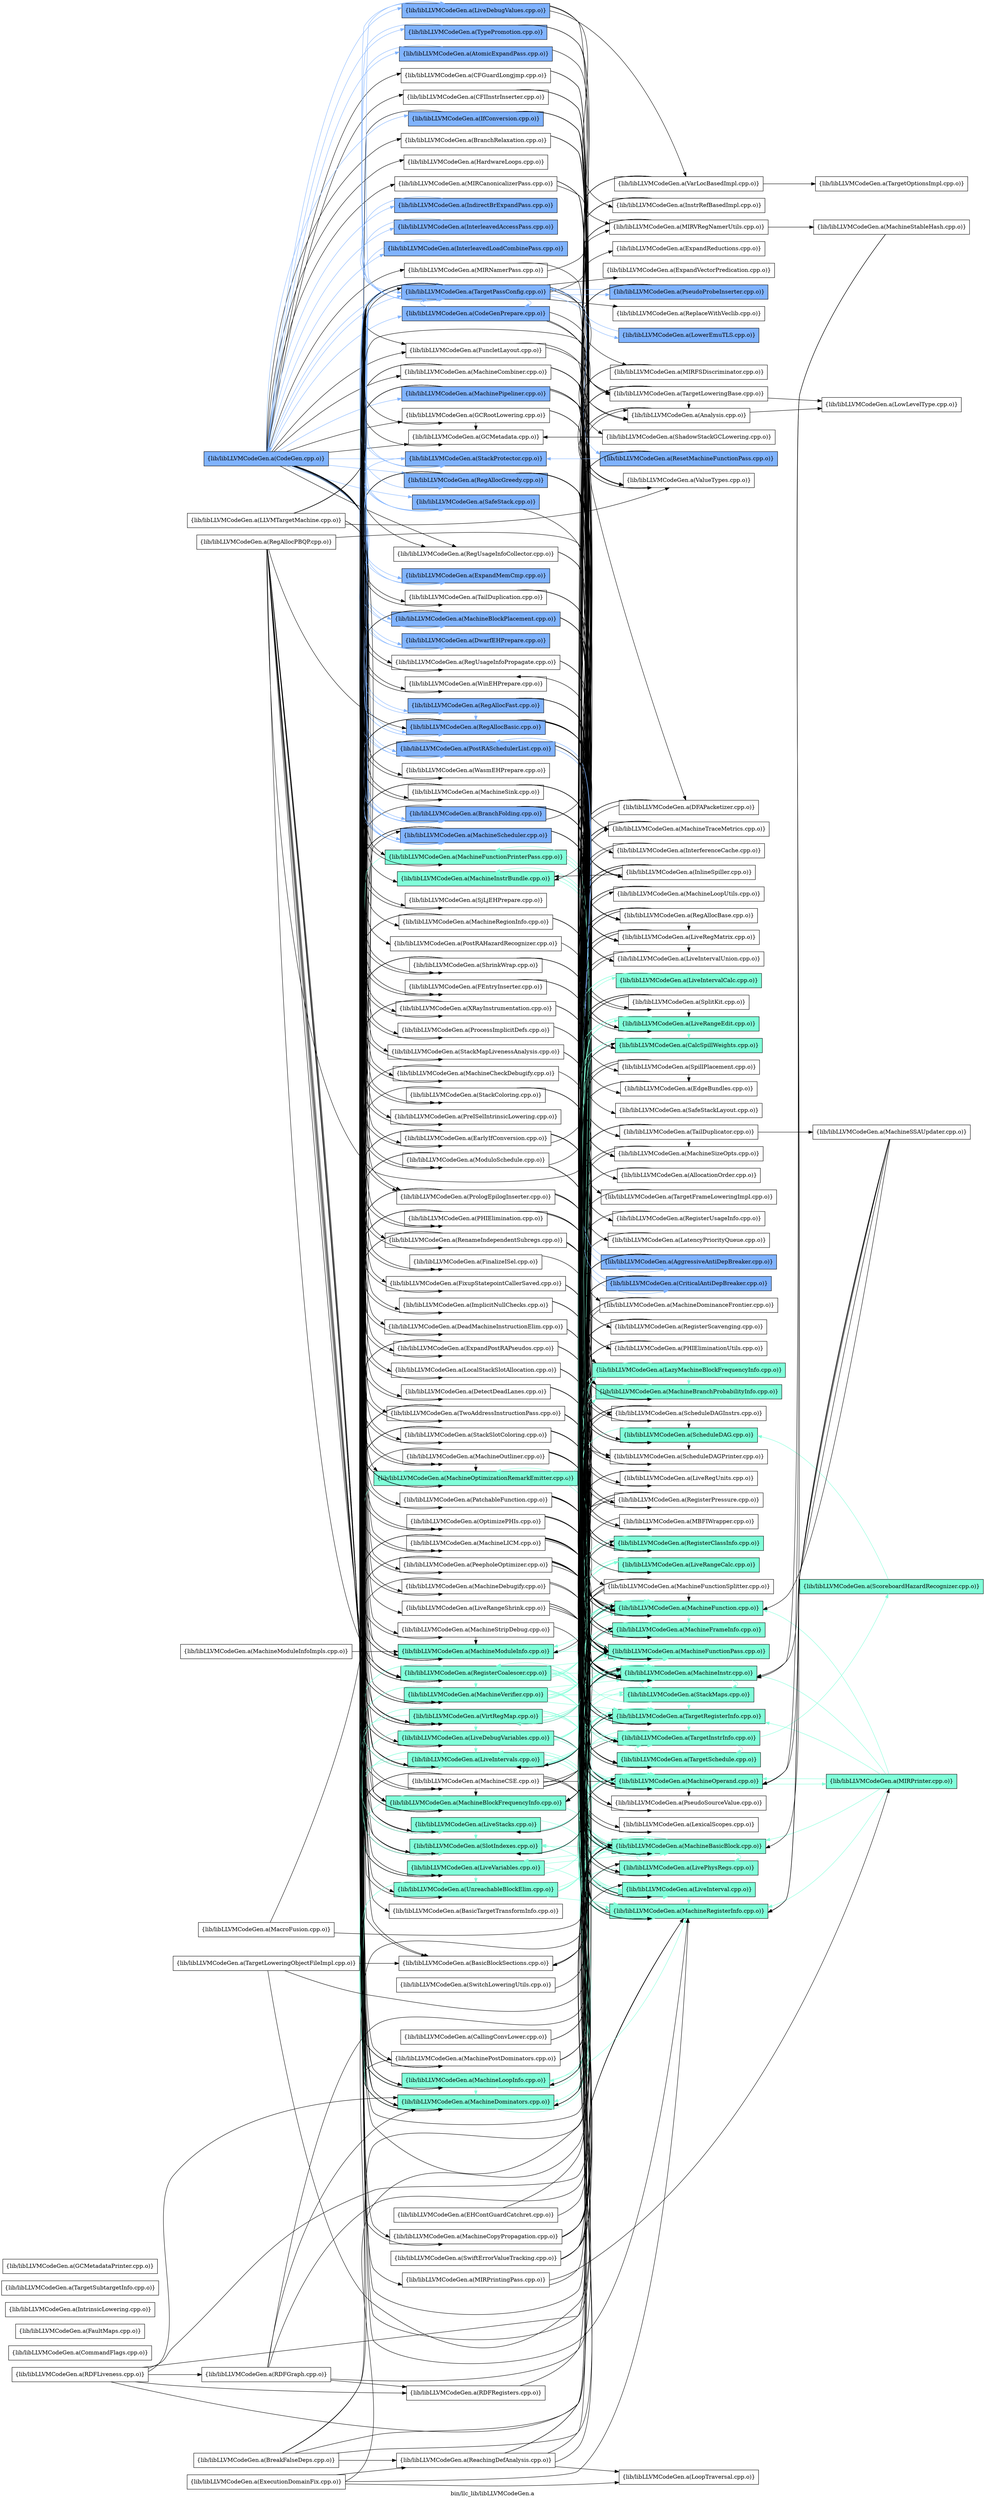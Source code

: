 digraph "bin/llc_lib/libLLVMCodeGen.a" {
	label="bin/llc_lib/libLLVMCodeGen.a";
	rankdir=LR;
	{ rank=same; Node0x55c32512f4f8;  }
	{ rank=same; Node0x55c32511cee8; Node0x55c32511c7b8; Node0x55c32512da18; Node0x55c32512e918; Node0x55c325130538; Node0x55c32512fdb8; Node0x55c325131938; Node0x55c325131438; Node0x55c325128c98; Node0x55c325128658; Node0x55c325116fe8; Node0x55c325115508; Node0x55c325114338; Node0x55c325112a88; Node0x55c3251127b8; Node0x55c325116188; Node0x55c325116cc8; Node0x55c325117998; Node0x55c325117f38; Node0x55c325118c58; Node0x55c325123e78; Node0x55c3251245a8; Node0x55c325123928; Node0x55c3251254a8; Node0x55c325124828; Node0x55c325118a28; Node0x55c3251191a8; Node0x55c325116638; Node0x55c325125bd8; Node0x55c3251267b8; Node0x55c325127618; Node0x55c325123c98; Node0x55c325124878; Node0x55c325125598; Node0x55c325125368; Node0x55c325123338; Node0x55c325124468; Node0x55c325123fb8; Node0x55c325127f78; Node0x55c325120a98; Node0x55c3251203b8; Node0x55c32511f6e8; Node0x55c32511ef68; Node0x55c32511f198; Node0x55c325128158; Node0x55c325125b38; Node0x55c325126858; Node0x55c325129ff8; Node0x55c32512a728; Node0x55c325128428; Node0x55c325129378; Node0x55c325117cb8; Node0x55c325125638; Node0x55c325124918; Node0x55c3251244b8; Node0x55c32511e2e8; Node0x55c325120368; Node0x55c32511fbe8; Node0x55c32511d618; Node0x55c32511dcf8; Node0x55c325124698; Node0x55c325124d78; Node0x55c3251257c8; Node0x55c32511e388; Node0x55c3251214e8; Node0x55c325122168; Node0x55c325119748; Node0x55c325123d38; Node0x55c3251241e8; Node0x55c325125818; Node0x55c325124c38; Node0x55c325120c78; Node0x55c3251229d8; Node0x55c3251218a8; Node0x55c325121128; Node0x55c325123298; Node0x55c32511d7f8; Node0x55c32511d758; Node0x55c32511c8a8; Node0x55c32511bc28; Node0x55c3251169a8; Node0x55c325129cd8; Node0x55c32510e258; Node0x55c32510eed8; Node0x55c32510d1c8; Node0x55c32510d718; Node0x55c32510bc38; Node0x55c32510b6e8; Node0x55c32510c368; Node0x55c32510a7e8;  }
	{ rank=same; Node0x55c32510c9f8; Node0x55c325125e08; Node0x55c325126588; Node0x55c325120868; Node0x55c325123838; Node0x55c3251309e8; Node0x55c3251178a8; Node0x55c325124be8; Node0x55c3251189d8; Node0x55c3251237e8; Node0x55c3251152d8; Node0x55c325114248; Node0x55c32512a3b8; Node0x55c325110a58; Node0x55c325127348; Node0x55c325117498; Node0x55c325111138; Node0x55c325125fe8; Node0x55c325118348; Node0x55c325117128; Node0x55c325115828; Node0x55c325115f58; Node0x55c32511ca38; Node0x55c325116228; Node0x55c3251247d8; Node0x55c32511a418; Node0x55c325126b28; Node0x55c32511b318; Node0x55c325120728; Node0x55c32511ff58; Node0x55c32511f828; Node0x55c325126e98; Node0x55c3251190b8; Node0x55c325123c48; Node0x55c32511d0c8; Node0x55c32511bd18; Node0x55c32511c308; Node0x55c32511cad8; Node0x55c325127118; Node0x55c325114658; Node0x55c3251204f8; Node0x55c32511f008; Node0x55c3251207c8; Node0x55c3251200e8; Node0x55c325120db8; Node0x55c325121c18; Node0x55c3251160e8; Node0x55c325122de8; Node0x55c325122a28; Node0x55c325122348; Node0x55c325123568; Node0x55c325121498; Node0x55c3251159b8; Node0x55c32511e658; Node0x55c325126358; Node0x55c325113d98; Node0x55c325113ac8; Node0x55c325125c28; Node0x55c325120f48; Node0x55c32512b678; Node0x55c32512aef8; Node0x55c32512cf78; Node0x55c32512c7a8; Node0x55c32512c078; Node0x55c32510b468; Node0x55c32512bd58;  }
	{ rank=same; Node0x55c32512f4f8;  }
	{ rank=same; Node0x55c32511cee8; Node0x55c32511c7b8; Node0x55c32512da18; Node0x55c32512e918; Node0x55c325130538; Node0x55c32512fdb8; Node0x55c325131938; Node0x55c325131438; Node0x55c325128c98; Node0x55c325128658; Node0x55c325116fe8; Node0x55c325115508; Node0x55c325114338; Node0x55c325112a88; Node0x55c3251127b8; Node0x55c325116188; Node0x55c325116cc8; Node0x55c325117998; Node0x55c325117f38; Node0x55c325118c58; Node0x55c325123e78; Node0x55c3251245a8; Node0x55c325123928; Node0x55c3251254a8; Node0x55c325124828; Node0x55c325118a28; Node0x55c3251191a8; Node0x55c325116638; Node0x55c325125bd8; Node0x55c3251267b8; Node0x55c325127618; Node0x55c325123c98; Node0x55c325124878; Node0x55c325125598; Node0x55c325125368; Node0x55c325123338; Node0x55c325124468; Node0x55c325123fb8; Node0x55c325127f78; Node0x55c325120a98; Node0x55c3251203b8; Node0x55c32511f6e8; Node0x55c32511ef68; Node0x55c32511f198; Node0x55c325128158; Node0x55c325125b38; Node0x55c325126858; Node0x55c325129ff8; Node0x55c32512a728; Node0x55c325128428; Node0x55c325129378; Node0x55c325117cb8; Node0x55c325125638; Node0x55c325124918; Node0x55c3251244b8; Node0x55c32511e2e8; Node0x55c325120368; Node0x55c32511fbe8; Node0x55c32511d618; Node0x55c32511dcf8; Node0x55c325124698; Node0x55c325124d78; Node0x55c3251257c8; Node0x55c32511e388; Node0x55c3251214e8; Node0x55c325122168; Node0x55c325119748; Node0x55c325123d38; Node0x55c3251241e8; Node0x55c325125818; Node0x55c325124c38; Node0x55c325120c78; Node0x55c3251229d8; Node0x55c3251218a8; Node0x55c325121128; Node0x55c325123298; Node0x55c32511d7f8; Node0x55c32511d758; Node0x55c32511c8a8; Node0x55c32511bc28; Node0x55c3251169a8; Node0x55c325129cd8; Node0x55c32510e258; Node0x55c32510eed8; Node0x55c32510d1c8; Node0x55c32510d718; Node0x55c32510bc38; Node0x55c32510b6e8; Node0x55c32510c368; Node0x55c32510a7e8;  }
	{ rank=same; Node0x55c32510c9f8; Node0x55c325125e08; Node0x55c325126588; Node0x55c325120868; Node0x55c325123838; Node0x55c3251309e8; Node0x55c3251178a8; Node0x55c325124be8; Node0x55c3251189d8; Node0x55c3251237e8; Node0x55c3251152d8; Node0x55c325114248; Node0x55c32512a3b8; Node0x55c325110a58; Node0x55c325127348; Node0x55c325117498; Node0x55c325111138; Node0x55c325125fe8; Node0x55c325118348; Node0x55c325117128; Node0x55c325115828; Node0x55c325115f58; Node0x55c32511ca38; Node0x55c325116228; Node0x55c3251247d8; Node0x55c32511a418; Node0x55c325126b28; Node0x55c32511b318; Node0x55c325120728; Node0x55c32511ff58; Node0x55c32511f828; Node0x55c325126e98; Node0x55c3251190b8; Node0x55c325123c48; Node0x55c32511d0c8; Node0x55c32511bd18; Node0x55c32511c308; Node0x55c32511cad8; Node0x55c325127118; Node0x55c325114658; Node0x55c3251204f8; Node0x55c32511f008; Node0x55c3251207c8; Node0x55c3251200e8; Node0x55c325120db8; Node0x55c325121c18; Node0x55c3251160e8; Node0x55c325122de8; Node0x55c325122a28; Node0x55c325122348; Node0x55c325123568; Node0x55c325121498; Node0x55c3251159b8; Node0x55c32511e658; Node0x55c325126358; Node0x55c325113d98; Node0x55c325113ac8; Node0x55c325125c28; Node0x55c325120f48; Node0x55c32512b678; Node0x55c32512aef8; Node0x55c32512cf78; Node0x55c32512c7a8; Node0x55c32512c078; Node0x55c32510b468; Node0x55c32512bd58;  }

	Node0x55c32512f4f8 [shape=record,shape=box,group=2,style=filled,fillcolor="0.600000 0.5 1",label="{lib/libLLVMCodeGen.a(CodeGen.cpp.o)}"];
	Node0x55c32512f4f8 -> Node0x55c32511cee8[color="0.600000 0.5 1"];
	Node0x55c32512f4f8 -> Node0x55c32511c7b8;
	Node0x55c32512f4f8 -> Node0x55c32512da18;
	Node0x55c32512f4f8 -> Node0x55c32512e918;
	Node0x55c32512f4f8 -> Node0x55c325130538[color="0.600000 0.5 1"];
	Node0x55c32512f4f8 -> Node0x55c32512fdb8;
	Node0x55c32512f4f8 -> Node0x55c325131938[color="0.600000 0.5 1"];
	Node0x55c32512f4f8 -> Node0x55c325131438;
	Node0x55c32512f4f8 -> Node0x55c325128c98;
	Node0x55c32512f4f8 -> Node0x55c325128658[color="0.600000 0.5 1"];
	Node0x55c32512f4f8 -> Node0x55c325116fe8;
	Node0x55c32512f4f8 -> Node0x55c325115508[color="0.600000 0.5 1"];
	Node0x55c32512f4f8 -> Node0x55c325114338;
	Node0x55c32512f4f8 -> Node0x55c325112a88;
	Node0x55c32512f4f8 -> Node0x55c3251127b8;
	Node0x55c32512f4f8 -> Node0x55c325116188;
	Node0x55c32512f4f8 -> Node0x55c325116cc8;
	Node0x55c32512f4f8 -> Node0x55c325117998;
	Node0x55c32512f4f8 -> Node0x55c325117f38;
	Node0x55c32512f4f8 -> Node0x55c325118c58;
	Node0x55c32512f4f8 -> Node0x55c325123e78[color="0.600000 0.5 1"];
	Node0x55c32512f4f8 -> Node0x55c3251245a8;
	Node0x55c32512f4f8 -> Node0x55c325123928[color="0.600000 0.5 1"];
	Node0x55c32512f4f8 -> Node0x55c3251254a8[color="0.600000 0.5 1"];
	Node0x55c32512f4f8 -> Node0x55c325124828[color="0.600000 0.5 1"];
	Node0x55c32512f4f8 -> Node0x55c325118a28;
	Node0x55c32512f4f8 -> Node0x55c3251191a8;
	Node0x55c32512f4f8 -> Node0x55c325116638;
	Node0x55c32512f4f8 -> Node0x55c325125bd8;
	Node0x55c32512f4f8 -> Node0x55c3251267b8;
	Node0x55c32512f4f8 -> Node0x55c325127618;
	Node0x55c32512f4f8 -> Node0x55c325123c98;
	Node0x55c32512f4f8 -> Node0x55c325124878[color="0.600000 0.5 1"];
	Node0x55c32512f4f8 -> Node0x55c325125598;
	Node0x55c32512f4f8 -> Node0x55c325125368;
	Node0x55c32512f4f8 -> Node0x55c325123338;
	Node0x55c32512f4f8 -> Node0x55c325124468;
	Node0x55c32512f4f8 -> Node0x55c325123fb8;
	Node0x55c32512f4f8 -> Node0x55c325127f78;
	Node0x55c32512f4f8 -> Node0x55c325120a98;
	Node0x55c32512f4f8 -> Node0x55c3251203b8;
	Node0x55c32512f4f8 -> Node0x55c32511f6e8;
	Node0x55c32512f4f8 -> Node0x55c32511ef68;
	Node0x55c32512f4f8 -> Node0x55c32511f198;
	Node0x55c32512f4f8 -> Node0x55c325128158;
	Node0x55c32512f4f8 -> Node0x55c325125b38;
	Node0x55c32512f4f8 -> Node0x55c325126858[color="0.600000 0.5 1"];
	Node0x55c32512f4f8 -> Node0x55c325129ff8;
	Node0x55c32512f4f8 -> Node0x55c32512a728;
	Node0x55c32512f4f8 -> Node0x55c325128428[color="0.600000 0.5 1"];
	Node0x55c32512f4f8 -> Node0x55c325129378;
	Node0x55c32512f4f8 -> Node0x55c325117cb8;
	Node0x55c32512f4f8 -> Node0x55c325125638;
	Node0x55c32512f4f8 -> Node0x55c325124918;
	Node0x55c32512f4f8 -> Node0x55c3251244b8;
	Node0x55c32512f4f8 -> Node0x55c32511e2e8;
	Node0x55c32512f4f8 -> Node0x55c325120368;
	Node0x55c32512f4f8 -> Node0x55c32511fbe8;
	Node0x55c32512f4f8 -> Node0x55c32511d618;
	Node0x55c32512f4f8 -> Node0x55c32511dcf8[color="0.600000 0.5 1"];
	Node0x55c32512f4f8 -> Node0x55c325124698;
	Node0x55c32512f4f8 -> Node0x55c325124d78;
	Node0x55c32512f4f8 -> Node0x55c3251257c8;
	Node0x55c32512f4f8 -> Node0x55c32511e388[color="0.600000 0.5 1"];
	Node0x55c32512f4f8 -> Node0x55c3251214e8[color="0.600000 0.5 1"];
	Node0x55c32512f4f8 -> Node0x55c325122168[color="0.600000 0.5 1"];
	Node0x55c32512f4f8 -> Node0x55c325119748;
	Node0x55c32512f4f8 -> Node0x55c325123d38;
	Node0x55c32512f4f8 -> Node0x55c3251241e8;
	Node0x55c32512f4f8 -> Node0x55c325125818;
	Node0x55c32512f4f8 -> Node0x55c325124c38;
	Node0x55c32512f4f8 -> Node0x55c325120c78;
	Node0x55c32512f4f8 -> Node0x55c3251229d8[color="0.600000 0.5 1"];
	Node0x55c32512f4f8 -> Node0x55c3251218a8;
	Node0x55c32512f4f8 -> Node0x55c325121128;
	Node0x55c32512f4f8 -> Node0x55c325123298;
	Node0x55c32512f4f8 -> Node0x55c32511d7f8;
	Node0x55c32512f4f8 -> Node0x55c32511d758;
	Node0x55c32512f4f8 -> Node0x55c32511c8a8[color="0.600000 0.5 1"];
	Node0x55c32512f4f8 -> Node0x55c32511bc28;
	Node0x55c32512f4f8 -> Node0x55c3251169a8;
	Node0x55c32512f4f8 -> Node0x55c325129cd8[color="0.600000 0.5 1"];
	Node0x55c32512f4f8 -> Node0x55c32510e258[color="0.600000 0.5 1"];
	Node0x55c32512f4f8 -> Node0x55c32510eed8;
	Node0x55c32512f4f8 -> Node0x55c32510d1c8;
	Node0x55c32512f4f8 -> Node0x55c32510d718;
	Node0x55c32512f4f8 -> Node0x55c32510bc38;
	Node0x55c32512f4f8 -> Node0x55c32510b6e8;
	Node0x55c32512f4f8 -> Node0x55c32510c368;
	Node0x55c32512f4f8 -> Node0x55c32510a7e8[color="0.600000 0.5 1"];
	Node0x55c325132018 [shape=record,shape=box,group=0,label="{lib/libLLVMCodeGen.a(CommandFlags.cpp.o)}"];
	Node0x55c325113d98 [shape=record,shape=box,group=0,label="{lib/libLLVMCodeGen.a(ExpandReductions.cpp.o)}"];
	Node0x55c325113ac8 [shape=record,shape=box,group=0,label="{lib/libLLVMCodeGen.a(ExpandVectorPredication.cpp.o)}"];
	Node0x55c325117f38 [shape=record,shape=box,group=0,label="{lib/libLLVMCodeGen.a(GCRootLowering.cpp.o)}"];
	Node0x55c325117f38 -> Node0x55c325117998;
	Node0x55c325117f38 -> Node0x55c325123838;
	Node0x55c325117f38 -> Node0x55c325125e08;
	Node0x55c325117f38 -> Node0x55c325126588;
	Node0x55c325117f38 -> Node0x55c325120868;
	Node0x55c325118c58 [shape=record,shape=box,group=0,label="{lib/libLLVMCodeGen.a(HardwareLoops.cpp.o)}"];
	Node0x55c32511f198 [shape=record,shape=box,group=1,style=filled,fillcolor="0.450000 0.5 1",label="{lib/libLLVMCodeGen.a(MachineModuleInfo.cpp.o)}"];
	Node0x55c32511f198 -> Node0x55c325125e08[color="0.450000 0.5 1"];
	Node0x55c32511efb8 [shape=record,shape=box,group=0,label="{lib/libLLVMCodeGen.a(MIRPrintingPass.cpp.o)}"];
	Node0x55c32511efb8 -> Node0x55c325126588;
	Node0x55c32511efb8 -> Node0x55c325127ac8;
	Node0x55c32511e388 [shape=record,shape=box,group=2,style=filled,fillcolor="0.600000 0.5 1",label="{lib/libLLVMCodeGen.a(RegAllocBasic.cpp.o)}"];
	Node0x55c32511e388 -> Node0x55c325118a28;
	Node0x55c32511e388 -> Node0x55c3251191a8;
	Node0x55c32511e388 -> Node0x55c325114658;
	Node0x55c32511e388 -> Node0x55c3251204f8;
	Node0x55c32511e388 -> Node0x55c325125bd8;
	Node0x55c32511e388 -> Node0x55c325123c98;
	Node0x55c32511e388 -> Node0x55c325127f78;
	Node0x55c32511e388 -> Node0x55c325126588;
	Node0x55c32511e388 -> Node0x55c32511ef68;
	Node0x55c32511e388 -> Node0x55c325128428[color="0.600000 0.5 1"];
	Node0x55c32511e388 -> Node0x55c32511f008;
	Node0x55c32511e388 -> Node0x55c3251207c8;
	Node0x55c32511e388 -> Node0x55c3251200e8;
	Node0x55c32511e388 -> Node0x55c325120db8;
	Node0x55c32511e388 -> Node0x55c325121c18;
	Node0x55c32511e388 -> Node0x55c32511a418;
	Node0x55c32511e388 -> Node0x55c325119748;
	Node0x55c32511e388 -> Node0x55c325123298;
	Node0x55c32511e388 -> Node0x55c32510d718;
	Node0x55c3251214e8 [shape=record,shape=box,group=2,style=filled,fillcolor="0.600000 0.5 1",label="{lib/libLLVMCodeGen.a(RegAllocFast.cpp.o)}"];
	Node0x55c3251214e8 -> Node0x55c325123838;
	Node0x55c3251214e8 -> Node0x55c325125fe8;
	Node0x55c3251214e8 -> Node0x55c325125e08;
	Node0x55c3251214e8 -> Node0x55c325126588;
	Node0x55c3251214e8 -> Node0x55c325120868;
	Node0x55c3251214e8 -> Node0x55c325127348;
	Node0x55c3251214e8 -> Node0x55c32512a3b8;
	Node0x55c3251214e8 -> Node0x55c32511e388[color="0.600000 0.5 1"];
	Node0x55c3251214e8 -> Node0x55c32511a418;
	Node0x55c325122168 [shape=record,shape=box,group=2,style=filled,fillcolor="0.600000 0.5 1",label="{lib/libLLVMCodeGen.a(RegAllocGreedy.cpp.o)}"];
	Node0x55c325122168 -> Node0x55c3251160e8;
	Node0x55c325122168 -> Node0x55c325118a28;
	Node0x55c325122168 -> Node0x55c3251191a8;
	Node0x55c325122168 -> Node0x55c325117128;
	Node0x55c325122168 -> Node0x55c325114658;
	Node0x55c325122168 -> Node0x55c3251204f8;
	Node0x55c325122168 -> Node0x55c325125bd8;
	Node0x55c325122168 -> Node0x55c325123838;
	Node0x55c325122168 -> Node0x55c325123c98;
	Node0x55c325122168 -> Node0x55c325127f78;
	Node0x55c325122168 -> Node0x55c325126588;
	Node0x55c325122168 -> Node0x55c325120868;
	Node0x55c325122168 -> Node0x55c32511ef68;
	Node0x55c325122168 -> Node0x55c325128158;
	Node0x55c325122168 -> Node0x55c325128428[color="0.600000 0.5 1"];
	Node0x55c325122168 -> Node0x55c325125638;
	Node0x55c325122168 -> Node0x55c32511e388[color="0.600000 0.5 1"];
	Node0x55c325122168 -> Node0x55c32511f008;
	Node0x55c325122168 -> Node0x55c3251207c8;
	Node0x55c325122168 -> Node0x55c3251200e8;
	Node0x55c325122168 -> Node0x55c325120db8;
	Node0x55c325122168 -> Node0x55c325121c18;
	Node0x55c325122168 -> Node0x55c325122de8;
	Node0x55c325122168 -> Node0x55c32511a418;
	Node0x55c325122168 -> Node0x55c325119748;
	Node0x55c325122168 -> Node0x55c325123298;
	Node0x55c325122168 -> Node0x55c325122a28;
	Node0x55c325122168 -> Node0x55c325122348;
	Node0x55c325122168 -> Node0x55c32510d718;
	Node0x55c325119ce8 [shape=record,shape=box,group=0,label="{lib/libLLVMCodeGen.a(RegAllocPBQP.cpp.o)}"];
	Node0x55c325119ce8 -> Node0x55c3251191a8;
	Node0x55c325119ce8 -> Node0x55c325117128;
	Node0x55c325119ce8 -> Node0x55c325125bd8;
	Node0x55c325119ce8 -> Node0x55c325123c98;
	Node0x55c325119ce8 -> Node0x55c325127f78;
	Node0x55c325119ce8 -> Node0x55c325126588;
	Node0x55c325119ce8 -> Node0x55c325120868;
	Node0x55c325119ce8 -> Node0x55c32511ef68;
	Node0x55c325119ce8 -> Node0x55c32512a3b8;
	Node0x55c325119ce8 -> Node0x55c32511e388;
	Node0x55c325119ce8 -> Node0x55c3251207c8;
	Node0x55c325119ce8 -> Node0x55c3251200e8;
	Node0x55c325119ce8 -> Node0x55c325119748;
	Node0x55c325119ce8 -> Node0x55c325123298;
	Node0x55c325119ce8 -> Node0x55c325110a58;
	Node0x55c325119ce8 -> Node0x55c32510d718;
	Node0x55c325127118 [shape=record,shape=box,group=0,label="{lib/libLLVMCodeGen.a(RegisterScavenging.cpp.o)}"];
	Node0x55c325127118 -> Node0x55c325123838;
	Node0x55c325127118 -> Node0x55c325126588;
	Node0x55c325127118 -> Node0x55c325120868;
	Node0x55c325127118 -> Node0x55c32512a3b8;
	Node0x55c325127118 -> Node0x55c3251190b8;
	Node0x55c325127118 -> Node0x55c325110a58;
	Node0x55c325120f48 [shape=record,shape=box,group=0,label="{lib/libLLVMCodeGen.a(ReplaceWithVeclib.cpp.o)}"];
	Node0x55c325129cd8 [shape=record,shape=box,group=2,style=filled,fillcolor="0.600000 0.5 1",label="{lib/libLLVMCodeGen.a(TargetPassConfig.cpp.o)}"];
	Node0x55c325129cd8 -> Node0x55c32512f4f8[color="0.600000 0.5 1"];
	Node0x55c325129cd8 -> Node0x55c32512e918;
	Node0x55c325129cd8 -> Node0x55c325130538[color="0.600000 0.5 1"];
	Node0x55c325129cd8 -> Node0x55c325131938[color="0.600000 0.5 1"];
	Node0x55c325129cd8 -> Node0x55c325131438;
	Node0x55c325129cd8 -> Node0x55c325128c98;
	Node0x55c325129cd8 -> Node0x55c325128658[color="0.600000 0.5 1"];
	Node0x55c325129cd8 -> Node0x55c325116fe8;
	Node0x55c325129cd8 -> Node0x55c325115508[color="0.600000 0.5 1"];
	Node0x55c325129cd8 -> Node0x55c325114338;
	Node0x55c325129cd8 -> Node0x55c325113d98;
	Node0x55c325129cd8 -> Node0x55c325113ac8;
	Node0x55c325129cd8 -> Node0x55c325112a88;
	Node0x55c325129cd8 -> Node0x55c3251127b8;
	Node0x55c325129cd8 -> Node0x55c325116188;
	Node0x55c325129cd8 -> Node0x55c325116cc8;
	Node0x55c325129cd8 -> Node0x55c325117998;
	Node0x55c325129cd8 -> Node0x55c325117f38;
	Node0x55c325129cd8 -> Node0x55c3251245a8;
	Node0x55c325129cd8 -> Node0x55c3251191a8;
	Node0x55c325129cd8 -> Node0x55c3251267b8;
	Node0x55c325129cd8 -> Node0x55c325127618;
	Node0x55c325129cd8 -> Node0x55c325124878[color="0.600000 0.5 1"];
	Node0x55c325129cd8 -> Node0x55c325125368;
	Node0x55c325129cd8 -> Node0x55c325123338;
	Node0x55c325129cd8 -> Node0x55c325124468;
	Node0x55c325129cd8 -> Node0x55c325123fb8;
	Node0x55c325129cd8 -> Node0x55c325120a98;
	Node0x55c325129cd8 -> Node0x55c32511f6e8;
	Node0x55c325129cd8 -> Node0x55c32511ef68;
	Node0x55c325129cd8 -> Node0x55c325125b38;
	Node0x55c325129cd8 -> Node0x55c325128428[color="0.600000 0.5 1"];
	Node0x55c325129cd8 -> Node0x55c325129378;
	Node0x55c325129cd8 -> Node0x55c325117cb8;
	Node0x55c325129cd8 -> Node0x55c325125638;
	Node0x55c325129cd8 -> Node0x55c3251244b8;
	Node0x55c325129cd8 -> Node0x55c32511e2e8;
	Node0x55c325129cd8 -> Node0x55c325120368;
	Node0x55c325129cd8 -> Node0x55c32511fbe8;
	Node0x55c325129cd8 -> Node0x55c32511dcf8[color="0.600000 0.5 1"];
	Node0x55c325129cd8 -> Node0x55c325124698;
	Node0x55c325129cd8 -> Node0x55c325124d78;
	Node0x55c325129cd8 -> Node0x55c3251257c8;
	Node0x55c325129cd8 -> Node0x55c325125c28[color="0.600000 0.5 1"];
	Node0x55c325129cd8 -> Node0x55c32511e388[color="0.600000 0.5 1"];
	Node0x55c325129cd8 -> Node0x55c3251214e8[color="0.600000 0.5 1"];
	Node0x55c325129cd8 -> Node0x55c325122168[color="0.600000 0.5 1"];
	Node0x55c325129cd8 -> Node0x55c325119748;
	Node0x55c325129cd8 -> Node0x55c325123d38;
	Node0x55c325129cd8 -> Node0x55c325124c38;
	Node0x55c325129cd8 -> Node0x55c325120c78;
	Node0x55c325129cd8 -> Node0x55c325120f48;
	Node0x55c325129cd8 -> Node0x55c3251229d8[color="0.600000 0.5 1"];
	Node0x55c325129cd8 -> Node0x55c3251218a8;
	Node0x55c325129cd8 -> Node0x55c325121128;
	Node0x55c325129cd8 -> Node0x55c32511d7f8;
	Node0x55c325129cd8 -> Node0x55c32511d758;
	Node0x55c325129cd8 -> Node0x55c32511c8a8[color="0.600000 0.5 1"];
	Node0x55c325129cd8 -> Node0x55c32511bc28;
	Node0x55c325129cd8 -> Node0x55c3251169a8;
	Node0x55c325129cd8 -> Node0x55c32512b678;
	Node0x55c325129cd8 -> Node0x55c32512aef8[color="0.600000 0.5 1"];
	Node0x55c325129cd8 -> Node0x55c32512cf78[color="0.600000 0.5 1"];
	Node0x55c325129cd8 -> Node0x55c32512c7a8;
	Node0x55c325129cd8 -> Node0x55c32512c078;
	Node0x55c325129cd8 -> Node0x55c32510eed8;
	Node0x55c325129cd8 -> Node0x55c32510d1c8;
	Node0x55c325129cd8 -> Node0x55c32510d718;
	Node0x55c325129cd8 -> Node0x55c32510bc38;
	Node0x55c325129cd8 -> Node0x55c32510b6e8;
	Node0x55c325129cd8 -> Node0x55c32510c368;
	Node0x55c325129cd8 -> Node0x55c32510a7e8[color="0.600000 0.5 1"];
	Node0x55c32510d1c8 [shape=record,shape=box,group=1,style=filled,fillcolor="0.450000 0.5 1",label="{lib/libLLVMCodeGen.a(UnreachableBlockElim.cpp.o)}"];
	Node0x55c32510d1c8 -> Node0x55c325123838[color="0.450000 0.5 1"];
	Node0x55c32510d1c8 -> Node0x55c325127f78[color="0.450000 0.5 1"];
	Node0x55c32510d1c8 -> Node0x55c325125e08[color="0.450000 0.5 1"];
	Node0x55c32510d1c8 -> Node0x55c325126588[color="0.450000 0.5 1"];
	Node0x55c32510d1c8 -> Node0x55c325120868[color="0.450000 0.5 1"];
	Node0x55c32510d1c8 -> Node0x55c32511ef68[color="0.450000 0.5 1"];
	Node0x55c32510d1c8 -> Node0x55c325127348[color="0.450000 0.5 1"];
	Node0x55c32510d1c8 -> Node0x55c32512a3b8[color="0.450000 0.5 1"];
	Node0x55c325112e48 [shape=record,shape=box,group=0,label="{lib/libLLVMCodeGen.a(FaultMaps.cpp.o)}"];
	Node0x55c325125e08 [shape=record,shape=box,group=1,style=filled,fillcolor="0.450000 0.5 1",label="{lib/libLLVMCodeGen.a(MachineFunction.cpp.o)}"];
	Node0x55c325125e08 -> Node0x55c325123838[color="0.450000 0.5 1"];
	Node0x55c325125e08 -> Node0x55c325125fe8[color="0.450000 0.5 1"];
	Node0x55c325125e08 -> Node0x55c325120868[color="0.450000 0.5 1"];
	Node0x55c325125e08 -> Node0x55c32511f198[color="0.450000 0.5 1"];
	Node0x55c325125e08 -> Node0x55c325127348[color="0.450000 0.5 1"];
	Node0x55c325125e08 -> Node0x55c32512a3b8[color="0.450000 0.5 1"];
	Node0x55c325125e08 -> Node0x55c325126358;
	Node0x55c325125e08 -> Node0x55c325110a58[color="0.450000 0.5 1"];
	Node0x55c325125e08 -> Node0x55c32510b6e8;
	Node0x55c325126588 [shape=record,shape=box,group=1,style=filled,fillcolor="0.450000 0.5 1",label="{lib/libLLVMCodeGen.a(MachineFunctionPass.cpp.o)}"];
	Node0x55c325126588 -> Node0x55c325120a98[color="0.450000 0.5 1"];
	Node0x55c325126588 -> Node0x55c32511f198[color="0.450000 0.5 1"];
	Node0x55c325126588 -> Node0x55c325128158[color="0.450000 0.5 1"];
	Node0x55c325120868 [shape=record,shape=box,group=1,style=filled,fillcolor="0.450000 0.5 1",label="{lib/libLLVMCodeGen.a(MachineInstr.cpp.o)}"];
	Node0x55c325120868 -> Node0x55c325123838[color="0.450000 0.5 1"];
	Node0x55c325120868 -> Node0x55c325125e08[color="0.450000 0.5 1"];
	Node0x55c325120868 -> Node0x55c325127348[color="0.450000 0.5 1"];
	Node0x55c325120868 -> Node0x55c32512a3b8[color="0.450000 0.5 1"];
	Node0x55c325120868 -> Node0x55c32511ca38[color="0.450000 0.5 1"];
	Node0x55c325120868 -> Node0x55c325110a58[color="0.450000 0.5 1"];
	Node0x55c3251270c8 [shape=record,shape=box,group=0,label="{lib/libLLVMCodeGen.a(MachineModuleInfoImpls.cpp.o)}"];
	Node0x55c3251270c8 -> Node0x55c32511f198;
	Node0x55c32511ca38 [shape=record,shape=box,group=1,style=filled,fillcolor="0.450000 0.5 1",label="{lib/libLLVMCodeGen.a(StackMaps.cpp.o)}"];
	Node0x55c32511ca38 -> Node0x55c325125e08[color="0.450000 0.5 1"];
	Node0x55c32511ca38 -> Node0x55c325120868[color="0.450000 0.5 1"];
	Node0x55c32511ca38 -> Node0x55c325110a58[color="0.450000 0.5 1"];
	Node0x55c325123838 [shape=record,shape=box,group=1,style=filled,fillcolor="0.450000 0.5 1",label="{lib/libLLVMCodeGen.a(MachineBasicBlock.cpp.o)}"];
	Node0x55c325123838 -> Node0x55c3251191a8[color="0.450000 0.5 1"];
	Node0x55c325123838 -> Node0x55c325117128[color="0.450000 0.5 1"];
	Node0x55c325123838 -> Node0x55c3251178a8[color="0.450000 0.5 1"];
	Node0x55c325123838 -> Node0x55c3251267b8[color="0.450000 0.5 1"];
	Node0x55c325123838 -> Node0x55c325127f78[color="0.450000 0.5 1"];
	Node0x55c325123838 -> Node0x55c325125e08[color="0.450000 0.5 1"];
	Node0x55c325123838 -> Node0x55c3251203b8[color="0.450000 0.5 1"];
	Node0x55c325123838 -> Node0x55c325120868[color="0.450000 0.5 1"];
	Node0x55c325123838 -> Node0x55c32511ef68[color="0.450000 0.5 1"];
	Node0x55c325123838 -> Node0x55c32512a3b8[color="0.450000 0.5 1"];
	Node0x55c325123838 -> Node0x55c325123298[color="0.450000 0.5 1"];
	Node0x55c325123838 -> Node0x55c325110a58[color="0.450000 0.5 1"];
	Node0x55c32512a3b8 [shape=record,shape=box,group=1,style=filled,fillcolor="0.450000 0.5 1",label="{lib/libLLVMCodeGen.a(MachineRegisterInfo.cpp.o)}"];
	Node0x55c32512a3b8 -> Node0x55c325123838[color="0.450000 0.5 1"];
	Node0x55c32512a3b8 -> Node0x55c325125e08[color="0.450000 0.5 1"];
	Node0x55c32512a3b8 -> Node0x55c325120868[color="0.450000 0.5 1"];
	Node0x55c32512a3b8 -> Node0x55c325127348[color="0.450000 0.5 1"];
	Node0x55c32512a3b8 -> Node0x55c325110a58[color="0.450000 0.5 1"];
	Node0x55c325114658 [shape=record,shape=box,group=0,label="{lib/libLLVMCodeGen.a(LiveRegMatrix.cpp.o)}"];
	Node0x55c325114658 -> Node0x55c3251191a8;
	Node0x55c325114658 -> Node0x55c325117128;
	Node0x55c325114658 -> Node0x55c3251204f8;
	Node0x55c325114658 -> Node0x55c325126588;
	Node0x55c325114658 -> Node0x55c32510d718;
	Node0x55c325127348 [shape=record,shape=box,group=1,style=filled,fillcolor="0.450000 0.5 1",label="{lib/libLLVMCodeGen.a(MachineOperand.cpp.o)}"];
	Node0x55c325127348 -> Node0x55c325123838[color="0.450000 0.5 1"];
	Node0x55c325127348 -> Node0x55c325125e08[color="0.450000 0.5 1"];
	Node0x55c325127348 -> Node0x55c32512a3b8[color="0.450000 0.5 1"];
	Node0x55c325127348 -> Node0x55c325127ac8[color="0.450000 0.5 1"];
	Node0x55c325127348 -> Node0x55c325126358;
	Node0x55c325127348 -> Node0x55c325110a58[color="0.450000 0.5 1"];
	Node0x55c325110a58 [shape=record,shape=box,group=1,style=filled,fillcolor="0.450000 0.5 1",label="{lib/libLLVMCodeGen.a(TargetRegisterInfo.cpp.o)}"];
	Node0x55c325110a58 -> Node0x55c32512a3b8[color="0.450000 0.5 1"];
	Node0x55c325110a58 -> Node0x55c3251152d8[color="0.450000 0.5 1"];
	Node0x55c32511cc68 [shape=record,shape=box,group=0,label="{lib/libLLVMCodeGen.a(CallingConvLower.cpp.o)}"];
	Node0x55c32511cc68 -> Node0x55c325125fe8;
	Node0x55c32511cc68 -> Node0x55c325125e08;
	Node0x55c325124f08 [shape=record,shape=box,group=0,label="{lib/libLLVMCodeGen.a(IntrinsicLowering.cpp.o)}"];
	Node0x55c325125fe8 [shape=record,shape=box,group=1,style=filled,fillcolor="0.450000 0.5 1",label="{lib/libLLVMCodeGen.a(MachineFrameInfo.cpp.o)}"];
	Node0x55c325125fe8 -> Node0x55c32512a3b8[color="0.450000 0.5 1"];
	Node0x55c325114248 [shape=record,shape=box,group=0,label="{lib/libLLVMCodeGen.a(TargetLoweringBase.cpp.o)}"];
	Node0x55c325114248 -> Node0x55c3251309e8;
	Node0x55c325114248 -> Node0x55c325123608;
	Node0x55c325114248 -> Node0x55c325123838;
	Node0x55c325114248 -> Node0x55c325125e08;
	Node0x55c325114248 -> Node0x55c325120868;
	Node0x55c325114248 -> Node0x55c325127348;
	Node0x55c325114248 -> Node0x55c32512a3b8;
	Node0x55c325114248 -> Node0x55c32510c9f8;
	Node0x55c32510c9f8 [shape=record,shape=box,group=0,label="{lib/libLLVMCodeGen.a(ValueTypes.cpp.o)}"];
	Node0x55c3251178a8 [shape=record,shape=box,group=1,style=filled,fillcolor="0.450000 0.5 1",label="{lib/libLLVMCodeGen.a(LivePhysRegs.cpp.o)}"];
	Node0x55c3251178a8 -> Node0x55c325123838[color="0.450000 0.5 1"];
	Node0x55c3251178a8 -> Node0x55c325120868[color="0.450000 0.5 1"];
	Node0x55c3251178a8 -> Node0x55c32512a3b8[color="0.450000 0.5 1"];
	Node0x55c3251178a8 -> Node0x55c325110a58[color="0.450000 0.5 1"];
	Node0x55c3251267b8 [shape=record,shape=box,group=1,style=filled,fillcolor="0.450000 0.5 1",label="{lib/libLLVMCodeGen.a(LiveVariables.cpp.o)}"];
	Node0x55c3251267b8 -> Node0x55c325123838[color="0.450000 0.5 1"];
	Node0x55c3251267b8 -> Node0x55c325126588[color="0.450000 0.5 1"];
	Node0x55c3251267b8 -> Node0x55c325120868[color="0.450000 0.5 1"];
	Node0x55c3251267b8 -> Node0x55c32512a3b8[color="0.450000 0.5 1"];
	Node0x55c3251267b8 -> Node0x55c32510d1c8[color="0.450000 0.5 1"];
	Node0x55c325127f78 [shape=record,shape=box,group=1,style=filled,fillcolor="0.450000 0.5 1",label="{lib/libLLVMCodeGen.a(MachineDominators.cpp.o)}"];
	Node0x55c325127f78 -> Node0x55c325123838[color="0.450000 0.5 1"];
	Node0x55c325127f78 -> Node0x55c325126588[color="0.450000 0.5 1"];
	Node0x55c3251152d8 [shape=record,shape=box,group=1,style=filled,fillcolor="0.450000 0.5 1",label="{lib/libLLVMCodeGen.a(TargetInstrInfo.cpp.o)}"];
	Node0x55c3251152d8 -> Node0x55c325123838[color="0.450000 0.5 1"];
	Node0x55c3251152d8 -> Node0x55c325125e08[color="0.450000 0.5 1"];
	Node0x55c3251152d8 -> Node0x55c325120868[color="0.450000 0.5 1"];
	Node0x55c3251152d8 -> Node0x55c325127348[color="0.450000 0.5 1"];
	Node0x55c3251152d8 -> Node0x55c32512a3b8[color="0.450000 0.5 1"];
	Node0x55c3251152d8 -> Node0x55c32511ca38[color="0.450000 0.5 1"];
	Node0x55c3251152d8 -> Node0x55c325114978[color="0.450000 0.5 1"];
	Node0x55c3251152d8 -> Node0x55c325111138[color="0.450000 0.5 1"];
	Node0x55c3251159b8 [shape=record,shape=box,group=0,label="{lib/libLLVMCodeGen.a(TargetFrameLoweringImpl.cpp.o)}"];
	Node0x55c3251159b8 -> Node0x55c32512a3b8;
	Node0x55c32512a408 [shape=record,shape=box,group=0,label="{lib/libLLVMCodeGen.a(TargetOptionsImpl.cpp.o)}"];
	Node0x55c32510fec8 [shape=record,shape=box,group=0,label="{lib/libLLVMCodeGen.a(TargetSubtargetInfo.cpp.o)}"];
	Node0x55c32511ea18 [shape=record,shape=box,group=0,label="{lib/libLLVMCodeGen.a(MacroFusion.cpp.o)}"];
	Node0x55c32511ea18 -> Node0x55c325128428;
	Node0x55c32511ea18 -> Node0x55c32511ff58;
	Node0x55c32511cee8 [shape=record,shape=box,group=2,style=filled,fillcolor="0.600000 0.5 1",label="{lib/libLLVMCodeGen.a(AtomicExpandPass.cpp.o)}"];
	Node0x55c32511cee8 -> Node0x55c325129cd8[color="0.600000 0.5 1"];
	Node0x55c32511cee8 -> Node0x55c32510c9f8;
	Node0x55c32511dbb8 [shape=record,shape=box,group=0,label="{lib/libLLVMCodeGen.a(BasicTargetTransformInfo.cpp.o)}"];
	Node0x55c32511bfe8 [shape=record,shape=box,group=0,label="{lib/libLLVMCodeGen.a(BreakFalseDeps.cpp.o)}"];
	Node0x55c32511bfe8 -> Node0x55c3251178a8;
	Node0x55c32511bfe8 -> Node0x55c325126588;
	Node0x55c32511bfe8 -> Node0x55c325127348;
	Node0x55c32511bfe8 -> Node0x55c325127d48;
	Node0x55c32511bfe8 -> Node0x55c32511a418;
	Node0x55c32511c7b8 [shape=record,shape=box,group=0,label="{lib/libLLVMCodeGen.a(CFGuardLongjmp.cpp.o)}"];
	Node0x55c32511c7b8 -> Node0x55c325125e08;
	Node0x55c32511c7b8 -> Node0x55c325126588;
	Node0x55c32511c7b8 -> Node0x55c325120868;
	Node0x55c32512da18 [shape=record,shape=box,group=0,label="{lib/libLLVMCodeGen.a(CFIInstrInserter.cpp.o)}"];
	Node0x55c32512da18 -> Node0x55c325123838;
	Node0x55c32512da18 -> Node0x55c325125e08;
	Node0x55c32512da18 -> Node0x55c325126588;
	Node0x55c32512da18 -> Node0x55c325120868;
	Node0x55c325116fe8 [shape=record,shape=box,group=0,label="{lib/libLLVMCodeGen.a(EarlyIfConversion.cpp.o)}"];
	Node0x55c325116fe8 -> Node0x55c325123838;
	Node0x55c325116fe8 -> Node0x55c325124be8;
	Node0x55c325116fe8 -> Node0x55c325127f78;
	Node0x55c325116fe8 -> Node0x55c325125e08;
	Node0x55c325116fe8 -> Node0x55c325126588;
	Node0x55c325116fe8 -> Node0x55c325120868;
	Node0x55c325116fe8 -> Node0x55c32511ef68;
	Node0x55c325116fe8 -> Node0x55c325127348;
	Node0x55c325116fe8 -> Node0x55c325128158;
	Node0x55c325116fe8 -> Node0x55c32512a3b8;
	Node0x55c325116fe8 -> Node0x55c325117498;
	Node0x55c325116fe8 -> Node0x55c325111138;
	Node0x55c325115a58 [shape=record,shape=box,group=0,label="{lib/libLLVMCodeGen.a(EHContGuardCatchret.cpp.o)}"];
	Node0x55c325115a58 -> Node0x55c325123838;
	Node0x55c325115a58 -> Node0x55c325126588;
	Node0x55c325115b48 [shape=record,shape=box,group=0,label="{lib/libLLVMCodeGen.a(ExecutionDomainFix.cpp.o)}"];
	Node0x55c325115b48 -> Node0x55c325127848;
	Node0x55c325115b48 -> Node0x55c325126588;
	Node0x55c325115b48 -> Node0x55c32512a3b8;
	Node0x55c325115b48 -> Node0x55c325127d48;
	Node0x55c325123928 [shape=record,shape=box,group=2,style=filled,fillcolor="0.600000 0.5 1",label="{lib/libLLVMCodeGen.a(IndirectBrExpandPass.cpp.o)}"];
	Node0x55c325123928 -> Node0x55c325129cd8[color="0.600000 0.5 1"];
	Node0x55c3251254a8 [shape=record,shape=box,group=2,style=filled,fillcolor="0.600000 0.5 1",label="{lib/libLLVMCodeGen.a(InterleavedAccessPass.cpp.o)}"];
	Node0x55c3251254a8 -> Node0x55c325129cd8[color="0.600000 0.5 1"];
	Node0x55c325116638 [shape=record,shape=box,group=0,label="{lib/libLLVMCodeGen.a(LiveRangeShrink.cpp.o)}"];
	Node0x55c325116638 -> Node0x55c325123838;
	Node0x55c325116638 -> Node0x55c325126588;
	Node0x55c325116638 -> Node0x55c325120868;
	Node0x55c325116638 -> Node0x55c32512a3b8;
	Node0x55c325126a88 [shape=record,shape=box,group=0,label="{lib/libLLVMCodeGen.a(LLVMTargetMachine.cpp.o)}"];
	Node0x55c325126a88 -> Node0x55c32511dbb8;
	Node0x55c325126a88 -> Node0x55c32511f198;
	Node0x55c325126a88 -> Node0x55c32511efb8;
	Node0x55c325126a88 -> Node0x55c325114248;
	Node0x55c325126a88 -> Node0x55c325129cd8;
	Node0x55c325126a88 -> Node0x55c32510c9f8;
	Node0x55c325125598 [shape=record,shape=box,group=0,label="{lib/libLLVMCodeGen.a(MachineCombiner.cpp.o)}"];
	Node0x55c325125598 -> Node0x55c3251247d8;
	Node0x55c325125598 -> Node0x55c325123838;
	Node0x55c325125598 -> Node0x55c325127f78;
	Node0x55c325125598 -> Node0x55c325125e08;
	Node0x55c325125598 -> Node0x55c325126588;
	Node0x55c325125598 -> Node0x55c325120868;
	Node0x55c325125598 -> Node0x55c32511ef68;
	Node0x55c325125598 -> Node0x55c32512a3b8;
	Node0x55c325125598 -> Node0x55c3251189d8;
	Node0x55c325125598 -> Node0x55c325117498;
	Node0x55c325125598 -> Node0x55c32511a418;
	Node0x55c325125598 -> Node0x55c325111138;
	Node0x55c325128428 [shape=record,shape=box,group=2,style=filled,fillcolor="0.600000 0.5 1",label="{lib/libLLVMCodeGen.a(MachineScheduler.cpp.o)}"];
	Node0x55c325128428 -> Node0x55c3251191a8;
	Node0x55c325128428 -> Node0x55c325117128;
	Node0x55c325128428 -> Node0x55c325123838;
	Node0x55c325128428 -> Node0x55c325127f78;
	Node0x55c325128428 -> Node0x55c325125e08;
	Node0x55c325128428 -> Node0x55c325126588;
	Node0x55c325128428 -> Node0x55c325120868;
	Node0x55c325128428 -> Node0x55c32511ef68;
	Node0x55c325128428 -> Node0x55c325125638;
	Node0x55c325128428 -> Node0x55c32511a418;
	Node0x55c325128428 -> Node0x55c32511b318;
	Node0x55c325128428 -> Node0x55c325120728;
	Node0x55c325128428 -> Node0x55c32511ff58;
	Node0x55c325128428 -> Node0x55c325123298;
	Node0x55c325128428 -> Node0x55c325129cd8[color="0.600000 0.5 1"];
	Node0x55c325128428 -> Node0x55c325111138;
	Node0x55c325125c28 [shape=record,shape=box,group=2,style=filled,fillcolor="0.600000 0.5 1",label="{lib/libLLVMCodeGen.a(PseudoProbeInserter.cpp.o)}"];
	Node0x55c325125c28 -> Node0x55c325123838;
	Node0x55c325125c28 -> Node0x55c325125e08;
	Node0x55c325125c28 -> Node0x55c325126588;
	Node0x55c325125c28 -> Node0x55c325120868;
	Node0x55c325125c28 -> Node0x55c325129cd8[color="0.600000 0.5 1"];
	Node0x55c325127d48 [shape=record,shape=box,group=0,label="{lib/libLLVMCodeGen.a(ReachingDefAnalysis.cpp.o)}"];
	Node0x55c325127d48 -> Node0x55c3251178a8;
	Node0x55c325127d48 -> Node0x55c325127848;
	Node0x55c325127d48 -> Node0x55c325123838;
	Node0x55c325127d48 -> Node0x55c325126588;
	Node0x55c325127d48 -> Node0x55c325120868;
	Node0x55c3251284c8 [shape=record,shape=box,group=0,label="{lib/libLLVMCodeGen.a(TargetLoweringObjectFileImpl.cpp.o)}"];
	Node0x55c3251284c8 -> Node0x55c32512e918;
	Node0x55c3251284c8 -> Node0x55c325123838;
	Node0x55c3251284c8 -> Node0x55c325125e08;
	Node0x55c32511ef68 [shape=record,shape=box,group=1,style=filled,fillcolor="0.450000 0.5 1",label="{lib/libLLVMCodeGen.a(MachineLoopInfo.cpp.o)}"];
	Node0x55c32511ef68 -> Node0x55c325123838[color="0.450000 0.5 1"];
	Node0x55c32511ef68 -> Node0x55c325127f78[color="0.450000 0.5 1"];
	Node0x55c32511ef68 -> Node0x55c325126588[color="0.450000 0.5 1"];
	Node0x55c32511ef68 -> Node0x55c325120868[color="0.450000 0.5 1"];
	Node0x55c32511ef68 -> Node0x55c32512a3b8[color="0.450000 0.5 1"];
	Node0x55c3251160e8 [shape=record,shape=box,group=0,label="{lib/libLLVMCodeGen.a(EdgeBundles.cpp.o)}"];
	Node0x55c3251160e8 -> Node0x55c325123838;
	Node0x55c3251160e8 -> Node0x55c325126588;
	Node0x55c325126e98 [shape=record,shape=box,group=0,label="{lib/libLLVMCodeGen.a(MachineDominanceFrontier.cpp.o)}"];
	Node0x55c325126e98 -> Node0x55c325123838;
	Node0x55c325126e98 -> Node0x55c325127f78;
	Node0x55c325126e98 -> Node0x55c325126588;
	Node0x55c325126a38 [shape=record,shape=box,group=0,label="{lib/libLLVMCodeGen.a(RDFGraph.cpp.o)}"];
	Node0x55c325126a38 -> Node0x55c325123838;
	Node0x55c325126a38 -> Node0x55c325127f78;
	Node0x55c325126a38 -> Node0x55c325125e08;
	Node0x55c325126a38 -> Node0x55c325120868;
	Node0x55c325126a38 -> Node0x55c3251275c8;
	Node0x55c325127258 [shape=record,shape=box,group=0,label="{lib/libLLVMCodeGen.a(RDFLiveness.cpp.o)}"];
	Node0x55c325127258 -> Node0x55c325123838;
	Node0x55c325127258 -> Node0x55c325127f78;
	Node0x55c325127258 -> Node0x55c325120868;
	Node0x55c325127258 -> Node0x55c325126a38;
	Node0x55c325127258 -> Node0x55c3251275c8;
	Node0x55c325127258 -> Node0x55c325110a58;
	Node0x55c3251275c8 [shape=record,shape=box,group=0,label="{lib/libLLVMCodeGen.a(RDFRegisters.cpp.o)}"];
	Node0x55c3251275c8 -> Node0x55c325110a58;
	Node0x55c3251191a8 [shape=record,shape=box,group=1,style=filled,fillcolor="0.450000 0.5 1",label="{lib/libLLVMCodeGen.a(LiveIntervals.cpp.o)}"];
	Node0x55c3251191a8 -> Node0x55c325117128[color="0.450000 0.5 1"];
	Node0x55c3251191a8 -> Node0x55c325115828[color="0.450000 0.5 1"];
	Node0x55c3251191a8 -> Node0x55c325115f58[color="0.450000 0.5 1"];
	Node0x55c3251191a8 -> Node0x55c3251267b8[color="0.450000 0.5 1"];
	Node0x55c3251191a8 -> Node0x55c325123838[color="0.450000 0.5 1"];
	Node0x55c3251191a8 -> Node0x55c325123c98[color="0.450000 0.5 1"];
	Node0x55c3251191a8 -> Node0x55c325127f78[color="0.450000 0.5 1"];
	Node0x55c3251191a8 -> Node0x55c325125e08[color="0.450000 0.5 1"];
	Node0x55c3251191a8 -> Node0x55c325126588[color="0.450000 0.5 1"];
	Node0x55c3251191a8 -> Node0x55c325120868[color="0.450000 0.5 1"];
	Node0x55c3251191a8 -> Node0x55c32511ef68[color="0.450000 0.5 1"];
	Node0x55c3251191a8 -> Node0x55c32512a3b8[color="0.450000 0.5 1"];
	Node0x55c3251191a8 -> Node0x55c325123298[color="0.450000 0.5 1"];
	Node0x55c3251191a8 -> Node0x55c32511ca38[color="0.450000 0.5 1"];
	Node0x55c3251191a8 -> Node0x55c325110a58[color="0.450000 0.5 1"];
	Node0x55c325123298 [shape=record,shape=box,group=1,style=filled,fillcolor="0.450000 0.5 1",label="{lib/libLLVMCodeGen.a(SlotIndexes.cpp.o)}"];
	Node0x55c325123298 -> Node0x55c325126588[color="0.450000 0.5 1"];
	Node0x55c32510d718 [shape=record,shape=box,group=1,style=filled,fillcolor="0.450000 0.5 1",label="{lib/libLLVMCodeGen.a(VirtRegMap.cpp.o)}"];
	Node0x55c32510d718 -> Node0x55c325118a28[color="0.450000 0.5 1"];
	Node0x55c32510d718 -> Node0x55c3251191a8[color="0.450000 0.5 1"];
	Node0x55c32510d718 -> Node0x55c325117128[color="0.450000 0.5 1"];
	Node0x55c32510d718 -> Node0x55c325125bd8[color="0.450000 0.5 1"];
	Node0x55c32510d718 -> Node0x55c325123838[color="0.450000 0.5 1"];
	Node0x55c32510d718 -> Node0x55c325125fe8[color="0.450000 0.5 1"];
	Node0x55c32510d718 -> Node0x55c325126588[color="0.450000 0.5 1"];
	Node0x55c32510d718 -> Node0x55c325120868[color="0.450000 0.5 1"];
	Node0x55c32510d718 -> Node0x55c325127348[color="0.450000 0.5 1"];
	Node0x55c32510d718 -> Node0x55c32512a3b8[color="0.450000 0.5 1"];
	Node0x55c32510d718 -> Node0x55c325123298[color="0.450000 0.5 1"];
	Node0x55c32510d718 -> Node0x55c325110a58[color="0.450000 0.5 1"];
	Node0x55c325116f48 [shape=record,shape=box,group=0,label="{lib/libLLVMCodeGen.a(MachineSSAUpdater.cpp.o)}"];
	Node0x55c325116f48 -> Node0x55c325123838;
	Node0x55c325116f48 -> Node0x55c325125e08;
	Node0x55c325116f48 -> Node0x55c325120868;
	Node0x55c325116f48 -> Node0x55c325127348;
	Node0x55c325116f48 -> Node0x55c32512a3b8;
	Node0x55c3251247d8 [shape=record,shape=box,group=1,style=filled,fillcolor="0.450000 0.5 1",label="{lib/libLLVMCodeGen.a(LazyMachineBlockFrequencyInfo.cpp.o)}"];
	Node0x55c3251247d8 -> Node0x55c325123c98[color="0.450000 0.5 1"];
	Node0x55c3251247d8 -> Node0x55c325124be8[color="0.450000 0.5 1"];
	Node0x55c3251247d8 -> Node0x55c325127f78[color="0.450000 0.5 1"];
	Node0x55c3251247d8 -> Node0x55c325126588[color="0.450000 0.5 1"];
	Node0x55c3251247d8 -> Node0x55c32511ef68[color="0.450000 0.5 1"];
	Node0x55c3251189d8 [shape=record,shape=box,group=0,label="{lib/libLLVMCodeGen.a(MachineSizeOpts.cpp.o)}"];
	Node0x55c3251189d8 -> Node0x55c325123c98;
	Node0x55c3251189d8 -> Node0x55c3251237e8;
	Node0x55c325111138 [shape=record,shape=box,group=1,style=filled,fillcolor="0.450000 0.5 1",label="{lib/libLLVMCodeGen.a(TargetSchedule.cpp.o)}"];
	Node0x55c325111138 -> Node0x55c325120868[color="0.450000 0.5 1"];
	Node0x55c325111138 -> Node0x55c3251152d8[color="0.450000 0.5 1"];
	Node0x55c32510b6e8 [shape=record,shape=box,group=0,label="{lib/libLLVMCodeGen.a(WinEHPrepare.cpp.o)}"];
	Node0x55c325117998 [shape=record,shape=box,group=0,label="{lib/libLLVMCodeGen.a(GCMetadata.cpp.o)}"];
	Node0x55c325128158 [shape=record,shape=box,group=1,style=filled,fillcolor="0.450000 0.5 1",label="{lib/libLLVMCodeGen.a(MachineOptimizationRemarkEmitter.cpp.o)}"];
	Node0x55c325128158 -> Node0x55c3251247d8[color="0.450000 0.5 1"];
	Node0x55c325128158 -> Node0x55c325123c98[color="0.450000 0.5 1"];
	Node0x55c325128158 -> Node0x55c325126588[color="0.450000 0.5 1"];
	Node0x55c325128158 -> Node0x55c325120868[color="0.450000 0.5 1"];
	Node0x55c325118348 [shape=record,shape=box,group=0,label="{lib/libLLVMCodeGen.a(LexicalScopes.cpp.o)}"];
	Node0x55c325118758 [shape=record,shape=box,group=0,label="{lib/libLLVMCodeGen.a(GCMetadataPrinter.cpp.o)}"];
	Node0x55c32511a418 [shape=record,shape=box,group=1,style=filled,fillcolor="0.450000 0.5 1",label="{lib/libLLVMCodeGen.a(RegisterClassInfo.cpp.o)}"];
	Node0x55c32511a418 -> Node0x55c32512a3b8[color="0.450000 0.5 1"];
	Node0x55c32512e918 [shape=record,shape=box,group=0,label="{lib/libLLVMCodeGen.a(BasicBlockSections.cpp.o)}"];
	Node0x55c32512e918 -> Node0x55c325123838;
	Node0x55c32512e918 -> Node0x55c325125e08;
	Node0x55c32512e918 -> Node0x55c325126588;
	Node0x55c325130538 [shape=record,shape=box,group=2,style=filled,fillcolor="0.600000 0.5 1",label="{lib/libLLVMCodeGen.a(BranchFolding.cpp.o)}"];
	Node0x55c325130538 -> Node0x55c3251309e8;
	Node0x55c325130538 -> Node0x55c3251178a8;
	Node0x55c325130538 -> Node0x55c325123838;
	Node0x55c325130538 -> Node0x55c325123c98;
	Node0x55c325130538 -> Node0x55c325124be8;
	Node0x55c325130538 -> Node0x55c325125e08;
	Node0x55c325130538 -> Node0x55c325126588;
	Node0x55c325130538 -> Node0x55c325120868;
	Node0x55c325130538 -> Node0x55c3251189d8;
	Node0x55c325130538 -> Node0x55c3251237e8;
	Node0x55c325130538 -> Node0x55c3251152d8;
	Node0x55c325130538 -> Node0x55c325129cd8[color="0.600000 0.5 1"];
	Node0x55c32512fdb8 [shape=record,shape=box,group=0,label="{lib/libLLVMCodeGen.a(BranchRelaxation.cpp.o)}"];
	Node0x55c32512fdb8 -> Node0x55c3251178a8;
	Node0x55c32512fdb8 -> Node0x55c325123838;
	Node0x55c32512fdb8 -> Node0x55c325125e08;
	Node0x55c32512fdb8 -> Node0x55c325126588;
	Node0x55c32512fdb8 -> Node0x55c325120868;
	Node0x55c325131938 [shape=record,shape=box,group=2,style=filled,fillcolor="0.600000 0.5 1",label="{lib/libLLVMCodeGen.a(CodeGenPrepare.cpp.o)}"];
	Node0x55c325131938 -> Node0x55c3251309e8;
	Node0x55c325131938 -> Node0x55c325114248;
	Node0x55c325131938 -> Node0x55c325129cd8[color="0.600000 0.5 1"];
	Node0x55c325131938 -> Node0x55c32510c9f8;
	Node0x55c325131438 [shape=record,shape=box,group=0,label="{lib/libLLVMCodeGen.a(DeadMachineInstructionElim.cpp.o)}"];
	Node0x55c325131438 -> Node0x55c325123838;
	Node0x55c325131438 -> Node0x55c325126588;
	Node0x55c325131438 -> Node0x55c325120868;
	Node0x55c325128c98 [shape=record,shape=box,group=0,label="{lib/libLLVMCodeGen.a(DetectDeadLanes.cpp.o)}"];
	Node0x55c325128c98 -> Node0x55c325126588;
	Node0x55c325128c98 -> Node0x55c325120868;
	Node0x55c325128c98 -> Node0x55c32512a3b8;
	Node0x55c325128c98 -> Node0x55c325110a58;
	Node0x55c325128658 [shape=record,shape=box,group=2,style=filled,fillcolor="0.600000 0.5 1",label="{lib/libLLVMCodeGen.a(DwarfEHPrepare.cpp.o)}"];
	Node0x55c325128658 -> Node0x55c325129cd8[color="0.600000 0.5 1"];
	Node0x55c325115508 [shape=record,shape=box,group=2,style=filled,fillcolor="0.600000 0.5 1",label="{lib/libLLVMCodeGen.a(ExpandMemCmp.cpp.o)}"];
	Node0x55c325115508 -> Node0x55c325129cd8[color="0.600000 0.5 1"];
	Node0x55c325114338 [shape=record,shape=box,group=0,label="{lib/libLLVMCodeGen.a(ExpandPostRAPseudos.cpp.o)}"];
	Node0x55c325114338 -> Node0x55c325123838;
	Node0x55c325114338 -> Node0x55c325127f78;
	Node0x55c325114338 -> Node0x55c325126588;
	Node0x55c325114338 -> Node0x55c325120868;
	Node0x55c325114338 -> Node0x55c32511ef68;
	Node0x55c325112a88 [shape=record,shape=box,group=0,label="{lib/libLLVMCodeGen.a(FEntryInserter.cpp.o)}"];
	Node0x55c325112a88 -> Node0x55c325123838;
	Node0x55c325112a88 -> Node0x55c325125e08;
	Node0x55c325112a88 -> Node0x55c325126588;
	Node0x55c3251127b8 [shape=record,shape=box,group=0,label="{lib/libLLVMCodeGen.a(FinalizeISel.cpp.o)}"];
	Node0x55c3251127b8 -> Node0x55c325126588;
	Node0x55c325116188 [shape=record,shape=box,group=0,label="{lib/libLLVMCodeGen.a(FixupStatepointCallerSaved.cpp.o)}"];
	Node0x55c325116188 -> Node0x55c325123838;
	Node0x55c325116188 -> Node0x55c325125fe8;
	Node0x55c325116188 -> Node0x55c325125e08;
	Node0x55c325116188 -> Node0x55c325126588;
	Node0x55c325116188 -> Node0x55c325120868;
	Node0x55c325116188 -> Node0x55c325127348;
	Node0x55c325116188 -> Node0x55c325110a58;
	Node0x55c325116cc8 [shape=record,shape=box,group=0,label="{lib/libLLVMCodeGen.a(FuncletLayout.cpp.o)}"];
	Node0x55c325116cc8 -> Node0x55c3251309e8;
	Node0x55c325116cc8 -> Node0x55c325126588;
	Node0x55c325123e78 [shape=record,shape=box,group=2,style=filled,fillcolor="0.600000 0.5 1",label="{lib/libLLVMCodeGen.a(IfConversion.cpp.o)}"];
	Node0x55c325123e78 -> Node0x55c325130538[color="0.600000 0.5 1"];
	Node0x55c325123e78 -> Node0x55c3251178a8;
	Node0x55c325123e78 -> Node0x55c325123838;
	Node0x55c325123e78 -> Node0x55c325123c98;
	Node0x55c325123e78 -> Node0x55c325124be8;
	Node0x55c325123e78 -> Node0x55c325125e08;
	Node0x55c325123e78 -> Node0x55c325126588;
	Node0x55c325123e78 -> Node0x55c325120868;
	Node0x55c325123e78 -> Node0x55c325111138;
	Node0x55c3251245a8 [shape=record,shape=box,group=0,label="{lib/libLLVMCodeGen.a(ImplicitNullChecks.cpp.o)}"];
	Node0x55c3251245a8 -> Node0x55c325123838;
	Node0x55c3251245a8 -> Node0x55c325125e08;
	Node0x55c3251245a8 -> Node0x55c325126588;
	Node0x55c3251245a8 -> Node0x55c325120868;
	Node0x55c3251245a8 -> Node0x55c325110a58;
	Node0x55c325124828 [shape=record,shape=box,group=2,style=filled,fillcolor="0.600000 0.5 1",label="{lib/libLLVMCodeGen.a(InterleavedLoadCombinePass.cpp.o)}"];
	Node0x55c325124828 -> Node0x55c325129cd8[color="0.600000 0.5 1"];
	Node0x55c325118a28 [shape=record,shape=box,group=1,style=filled,fillcolor="0.450000 0.5 1",label="{lib/libLLVMCodeGen.a(LiveDebugVariables.cpp.o)}"];
	Node0x55c325118a28 -> Node0x55c325118348;
	Node0x55c325118a28 -> Node0x55c3251191a8[color="0.450000 0.5 1"];
	Node0x55c325118a28 -> Node0x55c325117128[color="0.450000 0.5 1"];
	Node0x55c325118a28 -> Node0x55c325123838[color="0.450000 0.5 1"];
	Node0x55c325118a28 -> Node0x55c325127f78[color="0.450000 0.5 1"];
	Node0x55c325118a28 -> Node0x55c325125e08[color="0.450000 0.5 1"];
	Node0x55c325118a28 -> Node0x55c325126588[color="0.450000 0.5 1"];
	Node0x55c325118a28 -> Node0x55c325120868[color="0.450000 0.5 1"];
	Node0x55c325118a28 -> Node0x55c325127348[color="0.450000 0.5 1"];
	Node0x55c325125bd8 [shape=record,shape=box,group=1,style=filled,fillcolor="0.450000 0.5 1",label="{lib/libLLVMCodeGen.a(LiveStacks.cpp.o)}"];
	Node0x55c325125bd8 -> Node0x55c325117128[color="0.450000 0.5 1"];
	Node0x55c325125bd8 -> Node0x55c325126588[color="0.450000 0.5 1"];
	Node0x55c325125bd8 -> Node0x55c325123298[color="0.450000 0.5 1"];
	Node0x55c325125bd8 -> Node0x55c325110a58[color="0.450000 0.5 1"];
	Node0x55c325127618 [shape=record,shape=box,group=0,label="{lib/libLLVMCodeGen.a(LocalStackSlotAllocation.cpp.o)}"];
	Node0x55c325127618 -> Node0x55c325126588;
	Node0x55c325127618 -> Node0x55c325120868;
	Node0x55c325127618 -> Node0x55c32512a3b8;
	Node0x55c325123c98 [shape=record,shape=box,group=1,style=filled,fillcolor="0.450000 0.5 1",label="{lib/libLLVMCodeGen.a(MachineBlockFrequencyInfo.cpp.o)}"];
	Node0x55c325123c98 -> Node0x55c325123838[color="0.450000 0.5 1"];
	Node0x55c325123c98 -> Node0x55c325124be8[color="0.450000 0.5 1"];
	Node0x55c325123c98 -> Node0x55c325125e08[color="0.450000 0.5 1"];
	Node0x55c325123c98 -> Node0x55c325126588[color="0.450000 0.5 1"];
	Node0x55c325123c98 -> Node0x55c32511ef68[color="0.450000 0.5 1"];
	Node0x55c325124878 [shape=record,shape=box,group=2,style=filled,fillcolor="0.600000 0.5 1",label="{lib/libLLVMCodeGen.a(MachineBlockPlacement.cpp.o)}"];
	Node0x55c325124878 -> Node0x55c325130538[color="0.600000 0.5 1"];
	Node0x55c325124878 -> Node0x55c325123838;
	Node0x55c325124878 -> Node0x55c325123c98;
	Node0x55c325124878 -> Node0x55c325124be8;
	Node0x55c325124878 -> Node0x55c325125e08;
	Node0x55c325124878 -> Node0x55c325126588;
	Node0x55c325124878 -> Node0x55c32511ef68;
	Node0x55c325124878 -> Node0x55c325129ff8;
	Node0x55c325124878 -> Node0x55c3251189d8;
	Node0x55c325124878 -> Node0x55c3251237e8;
	Node0x55c325124878 -> Node0x55c325116228;
	Node0x55c325124878 -> Node0x55c325129cd8[color="0.600000 0.5 1"];
	Node0x55c325125368 [shape=record,shape=box,group=0,label="{lib/libLLVMCodeGen.a(MachineCopyPropagation.cpp.o)}"];
	Node0x55c325125368 -> Node0x55c325126588;
	Node0x55c325125368 -> Node0x55c325120868;
	Node0x55c325125368 -> Node0x55c325127348;
	Node0x55c325125368 -> Node0x55c32512a3b8;
	Node0x55c325125368 -> Node0x55c325110a58;
	Node0x55c325123338 [shape=record,shape=box,group=0,label="{lib/libLLVMCodeGen.a(MachineCSE.cpp.o)}"];
	Node0x55c325123338 -> Node0x55c325123838;
	Node0x55c325123338 -> Node0x55c325123c98;
	Node0x55c325123338 -> Node0x55c325127f78;
	Node0x55c325123338 -> Node0x55c325126588;
	Node0x55c325123338 -> Node0x55c325120868;
	Node0x55c325123338 -> Node0x55c32511ef68;
	Node0x55c325123338 -> Node0x55c325127348;
	Node0x55c325123338 -> Node0x55c32512a3b8;
	Node0x55c325123338 -> Node0x55c3251152d8;
	Node0x55c325124468 [shape=record,shape=box,group=0,label="{lib/libLLVMCodeGen.a(MachineCheckDebugify.cpp.o)}"];
	Node0x55c325124468 -> Node0x55c325120868;
	Node0x55c325124468 -> Node0x55c32511f198;
	Node0x55c325123fb8 [shape=record,shape=box,group=0,label="{lib/libLLVMCodeGen.a(MachineDebugify.cpp.o)}"];
	Node0x55c325123fb8 -> Node0x55c325123838;
	Node0x55c325123fb8 -> Node0x55c325120868;
	Node0x55c325123fb8 -> Node0x55c32511f198;
	Node0x55c325120a98 [shape=record,shape=box,group=1,style=filled,fillcolor="0.450000 0.5 1",label="{lib/libLLVMCodeGen.a(MachineFunctionPrinterPass.cpp.o)}"];
	Node0x55c325120a98 -> Node0x55c325125e08[color="0.450000 0.5 1"];
	Node0x55c325120a98 -> Node0x55c325126588[color="0.450000 0.5 1"];
	Node0x55c325120a98 -> Node0x55c325123298[color="0.450000 0.5 1"];
	Node0x55c3251203b8 [shape=record,shape=box,group=1,style=filled,fillcolor="0.450000 0.5 1",label="{lib/libLLVMCodeGen.a(MachineInstrBundle.cpp.o)}"];
	Node0x55c3251203b8 -> Node0x55c325123838[color="0.450000 0.5 1"];
	Node0x55c3251203b8 -> Node0x55c325125e08[color="0.450000 0.5 1"];
	Node0x55c3251203b8 -> Node0x55c325126588[color="0.450000 0.5 1"];
	Node0x55c3251203b8 -> Node0x55c325120868[color="0.450000 0.5 1"];
	Node0x55c32511f6e8 [shape=record,shape=box,group=0,label="{lib/libLLVMCodeGen.a(MachineLICM.cpp.o)}"];
	Node0x55c32511f6e8 -> Node0x55c325123838;
	Node0x55c32511f6e8 -> Node0x55c325123c98;
	Node0x55c32511f6e8 -> Node0x55c325127f78;
	Node0x55c32511f6e8 -> Node0x55c325125e08;
	Node0x55c32511f6e8 -> Node0x55c325126588;
	Node0x55c32511f6e8 -> Node0x55c325120868;
	Node0x55c32511f6e8 -> Node0x55c32511ef68;
	Node0x55c32511f6e8 -> Node0x55c32512a3b8;
	Node0x55c32511f6e8 -> Node0x55c3251152d8;
	Node0x55c32511f6e8 -> Node0x55c325111138;
	Node0x55c325125b38 [shape=record,shape=box,group=0,label="{lib/libLLVMCodeGen.a(MachineOutliner.cpp.o)}"];
	Node0x55c325125b38 -> Node0x55c3251178a8;
	Node0x55c325125b38 -> Node0x55c325123838;
	Node0x55c325125b38 -> Node0x55c325125e08;
	Node0x55c325125b38 -> Node0x55c325120868;
	Node0x55c325125b38 -> Node0x55c32511f198;
	Node0x55c325125b38 -> Node0x55c325128158;
	Node0x55c325125b38 -> Node0x55c32512a3b8;
	Node0x55c325126858 [shape=record,shape=box,group=2,style=filled,fillcolor="0.600000 0.5 1",label="{lib/libLLVMCodeGen.a(MachinePipeliner.cpp.o)}"];
	Node0x55c325126858 -> Node0x55c3251191a8;
	Node0x55c325126858 -> Node0x55c325123838;
	Node0x55c325126858 -> Node0x55c325127f78;
	Node0x55c325126858 -> Node0x55c325125e08;
	Node0x55c325126858 -> Node0x55c325126588;
	Node0x55c325126858 -> Node0x55c325120868;
	Node0x55c325126858 -> Node0x55c32511ef68;
	Node0x55c325126858 -> Node0x55c325127348;
	Node0x55c325126858 -> Node0x55c325128158;
	Node0x55c325126858 -> Node0x55c325126b28;
	Node0x55c325126858 -> Node0x55c32512a3b8;
	Node0x55c325126858 -> Node0x55c325128428[color="0.600000 0.5 1"];
	Node0x55c325126858 -> Node0x55c325124918;
	Node0x55c325126858 -> Node0x55c32511a418;
	Node0x55c325126858 -> Node0x55c32511b318;
	Node0x55c325126858 -> Node0x55c325120728;
	Node0x55c325126858 -> Node0x55c32511ff58;
	Node0x55c325126858 -> Node0x55c32511f828;
	Node0x55c325126858 -> Node0x55c325123298;
	Node0x55c325126858 -> Node0x55c3251152d8;
	Node0x55c325129ff8 [shape=record,shape=box,group=0,label="{lib/libLLVMCodeGen.a(MachinePostDominators.cpp.o)}"];
	Node0x55c325129ff8 -> Node0x55c325123838;
	Node0x55c325129ff8 -> Node0x55c325127f78;
	Node0x55c325129ff8 -> Node0x55c325126588;
	Node0x55c32512a728 [shape=record,shape=box,group=0,label="{lib/libLLVMCodeGen.a(MachineRegionInfo.cpp.o)}"];
	Node0x55c32512a728 -> Node0x55c325123838;
	Node0x55c32512a728 -> Node0x55c325126e98;
	Node0x55c32512a728 -> Node0x55c325127f78;
	Node0x55c32512a728 -> Node0x55c325126588;
	Node0x55c32512a728 -> Node0x55c325129ff8;
	Node0x55c325129378 [shape=record,shape=box,group=0,label="{lib/libLLVMCodeGen.a(MachineSink.cpp.o)}"];
	Node0x55c325129378 -> Node0x55c325123838;
	Node0x55c325129378 -> Node0x55c325123c98;
	Node0x55c325129378 -> Node0x55c325124be8;
	Node0x55c325129378 -> Node0x55c325127f78;
	Node0x55c325129378 -> Node0x55c325125e08;
	Node0x55c325129378 -> Node0x55c325126588;
	Node0x55c325129378 -> Node0x55c325120868;
	Node0x55c325129378 -> Node0x55c32511ef68;
	Node0x55c325129378 -> Node0x55c325127348;
	Node0x55c325129378 -> Node0x55c325129ff8;
	Node0x55c325129378 -> Node0x55c32512a3b8;
	Node0x55c325129378 -> Node0x55c3251190b8;
	Node0x55c325129378 -> Node0x55c32511a418;
	Node0x55c325129378 -> Node0x55c32511b318;
	Node0x55c325129378 -> Node0x55c3251152d8;
	Node0x55c325117cb8 [shape=record,shape=box,group=0,label="{lib/libLLVMCodeGen.a(MachineStripDebug.cpp.o)}"];
	Node0x55c325117cb8 -> Node0x55c325123838;
	Node0x55c325117cb8 -> Node0x55c32511f198;
	Node0x55c325125638 [shape=record,shape=box,group=1,style=filled,fillcolor="0.450000 0.5 1",label="{lib/libLLVMCodeGen.a(MachineVerifier.cpp.o)}"];
	Node0x55c325125638 -> Node0x55c3251191a8[color="0.450000 0.5 1"];
	Node0x55c325125638 -> Node0x55c325117128[color="0.450000 0.5 1"];
	Node0x55c325125638 -> Node0x55c325115828[color="0.450000 0.5 1"];
	Node0x55c325125638 -> Node0x55c325125bd8[color="0.450000 0.5 1"];
	Node0x55c325125638 -> Node0x55c3251267b8[color="0.450000 0.5 1"];
	Node0x55c325125638 -> Node0x55c325123838[color="0.450000 0.5 1"];
	Node0x55c325125638 -> Node0x55c325125fe8[color="0.450000 0.5 1"];
	Node0x55c325125638 -> Node0x55c325125e08[color="0.450000 0.5 1"];
	Node0x55c325125638 -> Node0x55c325126588[color="0.450000 0.5 1"];
	Node0x55c325125638 -> Node0x55c325120868[color="0.450000 0.5 1"];
	Node0x55c325125638 -> Node0x55c325127348[color="0.450000 0.5 1"];
	Node0x55c325125638 -> Node0x55c32512a3b8[color="0.450000 0.5 1"];
	Node0x55c325125638 -> Node0x55c325123298[color="0.450000 0.5 1"];
	Node0x55c325125638 -> Node0x55c32511ca38[color="0.450000 0.5 1"];
	Node0x55c325125638 -> Node0x55c325110a58[color="0.450000 0.5 1"];
	Node0x55c325124918 [shape=record,shape=box,group=0,label="{lib/libLLVMCodeGen.a(ModuloSchedule.cpp.o)}"];
	Node0x55c325124918 -> Node0x55c3251191a8;
	Node0x55c325124918 -> Node0x55c325123838;
	Node0x55c325124918 -> Node0x55c325125e08;
	Node0x55c325124918 -> Node0x55c325126588;
	Node0x55c325124918 -> Node0x55c325120868;
	Node0x55c325124918 -> Node0x55c32511ef68;
	Node0x55c325124918 -> Node0x55c325127348;
	Node0x55c325124918 -> Node0x55c32512a3b8;
	Node0x55c325124918 -> Node0x55c325123c48;
	Node0x55c325124918 -> Node0x55c325123298;
	Node0x55c325124918 -> Node0x55c3251152d8;
	Node0x55c3251244b8 [shape=record,shape=box,group=0,label="{lib/libLLVMCodeGen.a(PatchableFunction.cpp.o)}"];
	Node0x55c3251244b8 -> Node0x55c325123838;
	Node0x55c3251244b8 -> Node0x55c325125e08;
	Node0x55c3251244b8 -> Node0x55c325126588;
	Node0x55c3251244b8 -> Node0x55c325120868;
	Node0x55c32511e2e8 [shape=record,shape=box,group=0,label="{lib/libLLVMCodeGen.a(OptimizePHIs.cpp.o)}"];
	Node0x55c32511e2e8 -> Node0x55c325126588;
	Node0x55c32511e2e8 -> Node0x55c325120868;
	Node0x55c32511e2e8 -> Node0x55c32512a3b8;
	Node0x55c325120368 [shape=record,shape=box,group=0,label="{lib/libLLVMCodeGen.a(PeepholeOptimizer.cpp.o)}"];
	Node0x55c325120368 -> Node0x55c325123838;
	Node0x55c325120368 -> Node0x55c325127f78;
	Node0x55c325120368 -> Node0x55c325125e08;
	Node0x55c325120368 -> Node0x55c325126588;
	Node0x55c325120368 -> Node0x55c325120868;
	Node0x55c325120368 -> Node0x55c32511ef68;
	Node0x55c325120368 -> Node0x55c325127348;
	Node0x55c325120368 -> Node0x55c32512a3b8;
	Node0x55c325120368 -> Node0x55c3251152d8;
	Node0x55c32511fbe8 [shape=record,shape=box,group=0,label="{lib/libLLVMCodeGen.a(PHIElimination.cpp.o)}"];
	Node0x55c32511fbe8 -> Node0x55c3251191a8;
	Node0x55c32511fbe8 -> Node0x55c325117128;
	Node0x55c32511fbe8 -> Node0x55c3251267b8;
	Node0x55c32511fbe8 -> Node0x55c325123838;
	Node0x55c32511fbe8 -> Node0x55c325127f78;
	Node0x55c32511fbe8 -> Node0x55c325125e08;
	Node0x55c32511fbe8 -> Node0x55c325126588;
	Node0x55c32511fbe8 -> Node0x55c325120868;
	Node0x55c32511fbe8 -> Node0x55c32511ef68;
	Node0x55c32511fbe8 -> Node0x55c325127348;
	Node0x55c32511fbe8 -> Node0x55c32512a3b8;
	Node0x55c32511fbe8 -> Node0x55c32511d0c8;
	Node0x55c32511fbe8 -> Node0x55c325123298;
	Node0x55c32511d618 [shape=record,shape=box,group=0,label="{lib/libLLVMCodeGen.a(PostRAHazardRecognizer.cpp.o)}"];
	Node0x55c32511d618 -> Node0x55c325126588;
	Node0x55c32511dcf8 [shape=record,shape=box,group=2,style=filled,fillcolor="0.600000 0.5 1",label="{lib/libLLVMCodeGen.a(PostRASchedulerList.cpp.o)}"];
	Node0x55c32511dcf8 -> Node0x55c325123838;
	Node0x55c32511dcf8 -> Node0x55c325127f78;
	Node0x55c32511dcf8 -> Node0x55c325126588;
	Node0x55c32511dcf8 -> Node0x55c325120868;
	Node0x55c32511dcf8 -> Node0x55c32511ef68;
	Node0x55c32511dcf8 -> Node0x55c32511bd18;
	Node0x55c32511dcf8 -> Node0x55c32511c308[color="0.600000 0.5 1"];
	Node0x55c32511dcf8 -> Node0x55c32511cad8[color="0.600000 0.5 1"];
	Node0x55c32511dcf8 -> Node0x55c32511a418;
	Node0x55c32511dcf8 -> Node0x55c325120728;
	Node0x55c32511dcf8 -> Node0x55c32511ff58;
	Node0x55c32511dcf8 -> Node0x55c32511f828;
	Node0x55c32511dcf8 -> Node0x55c325129cd8[color="0.600000 0.5 1"];
	Node0x55c325124698 [shape=record,shape=box,group=0,label="{lib/libLLVMCodeGen.a(PreISelIntrinsicLowering.cpp.o)}"];
	Node0x55c325124d78 [shape=record,shape=box,group=0,label="{lib/libLLVMCodeGen.a(ProcessImplicitDefs.cpp.o)}"];
	Node0x55c325124d78 -> Node0x55c325126588;
	Node0x55c325124d78 -> Node0x55c325120868;
	Node0x55c3251257c8 [shape=record,shape=box,group=0,label="{lib/libLLVMCodeGen.a(PrologEpilogInserter.cpp.o)}"];
	Node0x55c3251257c8 -> Node0x55c325123838;
	Node0x55c3251257c8 -> Node0x55c325127f78;
	Node0x55c3251257c8 -> Node0x55c325125fe8;
	Node0x55c3251257c8 -> Node0x55c325125e08;
	Node0x55c3251257c8 -> Node0x55c325126588;
	Node0x55c3251257c8 -> Node0x55c325120868;
	Node0x55c3251257c8 -> Node0x55c32511ef68;
	Node0x55c3251257c8 -> Node0x55c325127348;
	Node0x55c3251257c8 -> Node0x55c325128158;
	Node0x55c3251257c8 -> Node0x55c32512a3b8;
	Node0x55c3251257c8 -> Node0x55c325127118;
	Node0x55c3251257c8 -> Node0x55c325110a58;
	Node0x55c325119748 [shape=record,shape=box,group=1,style=filled,fillcolor="0.450000 0.5 1",label="{lib/libLLVMCodeGen.a(RegisterCoalescer.cpp.o)}"];
	Node0x55c325119748 -> Node0x55c3251191a8[color="0.450000 0.5 1"];
	Node0x55c325119748 -> Node0x55c325117128[color="0.450000 0.5 1"];
	Node0x55c325119748 -> Node0x55c325123838[color="0.450000 0.5 1"];
	Node0x55c325119748 -> Node0x55c325127f78[color="0.450000 0.5 1"];
	Node0x55c325119748 -> Node0x55c325125e08[color="0.450000 0.5 1"];
	Node0x55c325119748 -> Node0x55c325126588[color="0.450000 0.5 1"];
	Node0x55c325119748 -> Node0x55c325120868[color="0.450000 0.5 1"];
	Node0x55c325119748 -> Node0x55c32511ef68[color="0.450000 0.5 1"];
	Node0x55c325119748 -> Node0x55c325127348[color="0.450000 0.5 1"];
	Node0x55c325119748 -> Node0x55c32512a3b8[color="0.450000 0.5 1"];
	Node0x55c325119748 -> Node0x55c325125638[color="0.450000 0.5 1"];
	Node0x55c325119748 -> Node0x55c325120db8[color="0.450000 0.5 1"];
	Node0x55c325119748 -> Node0x55c32511a418[color="0.450000 0.5 1"];
	Node0x55c325119748 -> Node0x55c325123298[color="0.450000 0.5 1"];
	Node0x55c325119748 -> Node0x55c3251152d8[color="0.450000 0.5 1"];
	Node0x55c325119748 -> Node0x55c325110a58[color="0.450000 0.5 1"];
	Node0x55c325123d38 [shape=record,shape=box,group=0,label="{lib/libLLVMCodeGen.a(RenameIndependentSubregs.cpp.o)}"];
	Node0x55c325123d38 -> Node0x55c3251191a8;
	Node0x55c325123d38 -> Node0x55c325117128;
	Node0x55c325123d38 -> Node0x55c325123838;
	Node0x55c325123d38 -> Node0x55c325125e08;
	Node0x55c325123d38 -> Node0x55c325126588;
	Node0x55c325123d38 -> Node0x55c325120868;
	Node0x55c325123d38 -> Node0x55c325127348;
	Node0x55c325123d38 -> Node0x55c32512a3b8;
	Node0x55c325123d38 -> Node0x55c32511d0c8;
	Node0x55c325123d38 -> Node0x55c325123298;
	Node0x55c3251241e8 [shape=record,shape=box,group=0,label="{lib/libLLVMCodeGen.a(MIRNamerPass.cpp.o)}"];
	Node0x55c3251241e8 -> Node0x55c325126588;
	Node0x55c3251241e8 -> Node0x55c325123568;
	Node0x55c325125818 [shape=record,shape=box,group=0,label="{lib/libLLVMCodeGen.a(MIRCanonicalizerPass.cpp.o)}"];
	Node0x55c325125818 -> Node0x55c325123838;
	Node0x55c325125818 -> Node0x55c325126588;
	Node0x55c325125818 -> Node0x55c325120868;
	Node0x55c325125818 -> Node0x55c325127348;
	Node0x55c325125818 -> Node0x55c325123568;
	Node0x55c325124c38 [shape=record,shape=box,group=0,label="{lib/libLLVMCodeGen.a(RegUsageInfoCollector.cpp.o)}"];
	Node0x55c325124c38 -> Node0x55c325126588;
	Node0x55c325124c38 -> Node0x55c325121498;
	Node0x55c325124c38 -> Node0x55c3251159b8;
	Node0x55c325120c78 [shape=record,shape=box,group=0,label="{lib/libLLVMCodeGen.a(RegUsageInfoPropagate.cpp.o)}"];
	Node0x55c325120c78 -> Node0x55c325126588;
	Node0x55c325120c78 -> Node0x55c325120868;
	Node0x55c325120c78 -> Node0x55c325121498;
	Node0x55c3251229d8 [shape=record,shape=box,group=2,style=filled,fillcolor="0.600000 0.5 1",label="{lib/libLLVMCodeGen.a(SafeStack.cpp.o)}"];
	Node0x55c3251229d8 -> Node0x55c32511e658;
	Node0x55c3251229d8 -> Node0x55c325129cd8[color="0.600000 0.5 1"];
	Node0x55c3251218a8 [shape=record,shape=box,group=0,label="{lib/libLLVMCodeGen.a(ShrinkWrap.cpp.o)}"];
	Node0x55c3251218a8 -> Node0x55c325123838;
	Node0x55c3251218a8 -> Node0x55c325123c98;
	Node0x55c3251218a8 -> Node0x55c325127f78;
	Node0x55c3251218a8 -> Node0x55c325126588;
	Node0x55c3251218a8 -> Node0x55c325120868;
	Node0x55c3251218a8 -> Node0x55c32511ef68;
	Node0x55c3251218a8 -> Node0x55c325128158;
	Node0x55c3251218a8 -> Node0x55c325129ff8;
	Node0x55c3251218a8 -> Node0x55c32511a418;
	Node0x55c325121128 [shape=record,shape=box,group=0,label="{lib/libLLVMCodeGen.a(SjLjEHPrepare.cpp.o)}"];
	Node0x55c32511d7f8 [shape=record,shape=box,group=0,label="{lib/libLLVMCodeGen.a(StackColoring.cpp.o)}"];
	Node0x55c32511d7f8 -> Node0x55c325117128;
	Node0x55c32511d7f8 -> Node0x55c325125fe8;
	Node0x55c32511d7f8 -> Node0x55c325125e08;
	Node0x55c32511d7f8 -> Node0x55c325126588;
	Node0x55c32511d7f8 -> Node0x55c325120868;
	Node0x55c32511d7f8 -> Node0x55c325126358;
	Node0x55c32511d7f8 -> Node0x55c325123298;
	Node0x55c32511d758 [shape=record,shape=box,group=0,label="{lib/libLLVMCodeGen.a(StackMapLivenessAnalysis.cpp.o)}"];
	Node0x55c32511d758 -> Node0x55c3251178a8;
	Node0x55c32511d758 -> Node0x55c325125e08;
	Node0x55c32511d758 -> Node0x55c325126588;
	Node0x55c32511d758 -> Node0x55c325120868;
	Node0x55c32511c8a8 [shape=record,shape=box,group=2,style=filled,fillcolor="0.600000 0.5 1",label="{lib/libLLVMCodeGen.a(StackProtector.cpp.o)}"];
	Node0x55c32511c8a8 -> Node0x55c3251229d8[color="0.600000 0.5 1"];
	Node0x55c32511c8a8 -> Node0x55c325129cd8[color="0.600000 0.5 1"];
	Node0x55c32511bc28 [shape=record,shape=box,group=0,label="{lib/libLLVMCodeGen.a(StackSlotColoring.cpp.o)}"];
	Node0x55c32511bc28 -> Node0x55c3251191a8;
	Node0x55c32511bc28 -> Node0x55c325117128;
	Node0x55c32511bc28 -> Node0x55c325125bd8;
	Node0x55c32511bc28 -> Node0x55c325123c98;
	Node0x55c32511bc28 -> Node0x55c325127f78;
	Node0x55c32511bc28 -> Node0x55c325125fe8;
	Node0x55c32511bc28 -> Node0x55c325126588;
	Node0x55c32511bc28 -> Node0x55c325120868;
	Node0x55c32511bc28 -> Node0x55c32511ef68;
	Node0x55c32511bc28 -> Node0x55c325126358;
	Node0x55c32511bc28 -> Node0x55c325123298;
	Node0x55c3251169a8 [shape=record,shape=box,group=0,label="{lib/libLLVMCodeGen.a(TailDuplication.cpp.o)}"];
	Node0x55c3251169a8 -> Node0x55c3251247d8;
	Node0x55c3251169a8 -> Node0x55c325124be8;
	Node0x55c3251169a8 -> Node0x55c325126588;
	Node0x55c3251169a8 -> Node0x55c325116228;
	Node0x55c32510e258 [shape=record,shape=box,group=2,style=filled,fillcolor="0.600000 0.5 1",label="{lib/libLLVMCodeGen.a(TypePromotion.cpp.o)}"];
	Node0x55c32510e258 -> Node0x55c325114248;
	Node0x55c32510e258 -> Node0x55c325129cd8[color="0.600000 0.5 1"];
	Node0x55c32510e258 -> Node0x55c32510c9f8;
	Node0x55c32510eed8 [shape=record,shape=box,group=0,label="{lib/libLLVMCodeGen.a(TwoAddressInstructionPass.cpp.o)}"];
	Node0x55c32510eed8 -> Node0x55c3251191a8;
	Node0x55c32510eed8 -> Node0x55c325117128;
	Node0x55c32510eed8 -> Node0x55c3251267b8;
	Node0x55c32510eed8 -> Node0x55c325123838;
	Node0x55c32510eed8 -> Node0x55c325127f78;
	Node0x55c32510eed8 -> Node0x55c325125e08;
	Node0x55c32510eed8 -> Node0x55c325126588;
	Node0x55c32510eed8 -> Node0x55c325120868;
	Node0x55c32510eed8 -> Node0x55c32511ef68;
	Node0x55c32510eed8 -> Node0x55c325127348;
	Node0x55c32510eed8 -> Node0x55c32512a3b8;
	Node0x55c32510eed8 -> Node0x55c325125638;
	Node0x55c32510eed8 -> Node0x55c325123298;
	Node0x55c32510eed8 -> Node0x55c3251152d8;
	Node0x55c32510eed8 -> Node0x55c325110a58;
	Node0x55c32510bc38 [shape=record,shape=box,group=0,label="{lib/libLLVMCodeGen.a(WasmEHPrepare.cpp.o)}"];
	Node0x55c32510c368 [shape=record,shape=box,group=0,label="{lib/libLLVMCodeGen.a(XRayInstrumentation.cpp.o)}"];
	Node0x55c32510c368 -> Node0x55c325123838;
	Node0x55c32510c368 -> Node0x55c325127f78;
	Node0x55c32510c368 -> Node0x55c325125e08;
	Node0x55c32510c368 -> Node0x55c325126588;
	Node0x55c32510c368 -> Node0x55c325120868;
	Node0x55c32510c368 -> Node0x55c32511ef68;
	Node0x55c32510a7e8 [shape=record,shape=box,group=2,style=filled,fillcolor="0.600000 0.5 1",label="{lib/libLLVMCodeGen.a(LiveDebugValues.cpp.o)}"];
	Node0x55c32510a7e8 -> Node0x55c325126588;
	Node0x55c32510a7e8 -> Node0x55c325129cd8[color="0.600000 0.5 1"];
	Node0x55c32510a7e8 -> Node0x55c32510b468;
	Node0x55c32510a7e8 -> Node0x55c32512bd58;
	Node0x55c3251309e8 [shape=record,shape=box,group=0,label="{lib/libLLVMCodeGen.a(Analysis.cpp.o)}"];
	Node0x55c3251309e8 -> Node0x55c325123608;
	Node0x55c3251309e8 -> Node0x55c325123838;
	Node0x55c3251309e8 -> Node0x55c325120868;
	Node0x55c3251309e8 -> Node0x55c32510c9f8;
	Node0x55c325124be8 [shape=record,shape=box,group=1,style=filled,fillcolor="0.450000 0.5 1",label="{lib/libLLVMCodeGen.a(MachineBranchProbabilityInfo.cpp.o)}"];
	Node0x55c325124be8 -> Node0x55c325123838[color="0.450000 0.5 1"];
	Node0x55c3251237e8 [shape=record,shape=box,group=0,label="{lib/libLLVMCodeGen.a(MBFIWrapper.cpp.o)}"];
	Node0x55c3251237e8 -> Node0x55c325123c98;
	Node0x55c325123608 [shape=record,shape=box,group=0,label="{lib/libLLVMCodeGen.a(LowLevelType.cpp.o)}"];
	Node0x55c325117498 [shape=record,shape=box,group=0,label="{lib/libLLVMCodeGen.a(MachineTraceMetrics.cpp.o)}"];
	Node0x55c325117498 -> Node0x55c325123838;
	Node0x55c325117498 -> Node0x55c325124be8;
	Node0x55c325117498 -> Node0x55c325126588;
	Node0x55c325117498 -> Node0x55c325120868;
	Node0x55c325117498 -> Node0x55c32511ef68;
	Node0x55c325117498 -> Node0x55c32512a3b8;
	Node0x55c325117498 -> Node0x55c325111138;
	Node0x55c325127848 [shape=record,shape=box,group=0,label="{lib/libLLVMCodeGen.a(LoopTraversal.cpp.o)}"];
	Node0x55c325117128 [shape=record,shape=box,group=1,style=filled,fillcolor="0.450000 0.5 1",label="{lib/libLLVMCodeGen.a(LiveInterval.cpp.o)}"];
	Node0x55c325117128 -> Node0x55c325127348[color="0.450000 0.5 1"];
	Node0x55c325117128 -> Node0x55c32512a3b8[color="0.450000 0.5 1"];
	Node0x55c325117128 -> Node0x55c325119748[color="0.450000 0.5 1"];
	Node0x55c325117128 -> Node0x55c325123298[color="0.450000 0.5 1"];
	Node0x55c325117128 -> Node0x55c325110a58[color="0.450000 0.5 1"];
	Node0x55c325115828 [shape=record,shape=box,group=1,style=filled,fillcolor="0.450000 0.5 1",label="{lib/libLLVMCodeGen.a(LiveRangeCalc.cpp.o)}"];
	Node0x55c325115828 -> Node0x55c325117128[color="0.450000 0.5 1"];
	Node0x55c325115828 -> Node0x55c325127f78[color="0.450000 0.5 1"];
	Node0x55c325115f58 [shape=record,shape=box,group=1,style=filled,fillcolor="0.450000 0.5 1",label="{lib/libLLVMCodeGen.a(LiveIntervalCalc.cpp.o)}"];
	Node0x55c325115f58 -> Node0x55c325117128[color="0.450000 0.5 1"];
	Node0x55c325115f58 -> Node0x55c325115828[color="0.450000 0.5 1"];
	Node0x55c325115f58 -> Node0x55c325120868[color="0.450000 0.5 1"];
	Node0x55c325115f58 -> Node0x55c32512a3b8[color="0.450000 0.5 1"];
	Node0x55c3251204f8 [shape=record,shape=box,group=0,label="{lib/libLLVMCodeGen.a(LiveIntervalUnion.cpp.o)}"];
	Node0x55c3251204f8 -> Node0x55c325123298;
	Node0x55c3251204f8 -> Node0x55c325110a58;
	Node0x55c325116228 [shape=record,shape=box,group=0,label="{lib/libLLVMCodeGen.a(TailDuplicator.cpp.o)}"];
	Node0x55c325116228 -> Node0x55c325123838;
	Node0x55c325116228 -> Node0x55c325124be8;
	Node0x55c325116228 -> Node0x55c325125e08;
	Node0x55c325116228 -> Node0x55c325120868;
	Node0x55c325116228 -> Node0x55c325127348;
	Node0x55c325116228 -> Node0x55c32512a3b8;
	Node0x55c325116228 -> Node0x55c3251189d8;
	Node0x55c325116228 -> Node0x55c325116f48;
	Node0x55c325126358 [shape=record,shape=box,group=0,label="{lib/libLLVMCodeGen.a(PseudoSourceValue.cpp.o)}"];
	Node0x55c325127ac8 [shape=record,shape=box,group=1,style=filled,fillcolor="0.450000 0.5 1",label="{lib/libLLVMCodeGen.a(MIRPrinter.cpp.o)}"];
	Node0x55c325127ac8 -> Node0x55c325123838[color="0.450000 0.5 1"];
	Node0x55c325127ac8 -> Node0x55c325125e08[color="0.450000 0.5 1"];
	Node0x55c325127ac8 -> Node0x55c325120868[color="0.450000 0.5 1"];
	Node0x55c325127ac8 -> Node0x55c325127348[color="0.450000 0.5 1"];
	Node0x55c325127ac8 -> Node0x55c32512a3b8[color="0.450000 0.5 1"];
	Node0x55c325127ac8 -> Node0x55c325110a58[color="0.450000 0.5 1"];
	Node0x55c325126b28 [shape=record,shape=box,group=0,label="{lib/libLLVMCodeGen.a(DFAPacketizer.cpp.o)}"];
	Node0x55c325126b28 -> Node0x55c3251203b8;
	Node0x55c325126b28 -> Node0x55c325120728;
	Node0x55c325126b28 -> Node0x55c32511ff58;
	Node0x55c325126b28 -> Node0x55c32511f828;
	Node0x55c32511b318 [shape=record,shape=box,group=0,label="{lib/libLLVMCodeGen.a(RegisterPressure.cpp.o)}"];
	Node0x55c32511b318 -> Node0x55c3251191a8;
	Node0x55c32511b318 -> Node0x55c325117128;
	Node0x55c32511b318 -> Node0x55c325120868;
	Node0x55c32511b318 -> Node0x55c32512a3b8;
	Node0x55c32511b318 -> Node0x55c32511a418;
	Node0x55c325120728 [shape=record,shape=box,group=1,style=filled,fillcolor="0.450000 0.5 1",label="{lib/libLLVMCodeGen.a(ScheduleDAG.cpp.o)}"];
	Node0x55c325120728 -> Node0x55c32511f828;
	Node0x55c325120728 -> Node0x55c325110a58[color="0.450000 0.5 1"];
	Node0x55c32511ff58 [shape=record,shape=box,group=0,label="{lib/libLLVMCodeGen.a(ScheduleDAGInstrs.cpp.o)}"];
	Node0x55c32511ff58 -> Node0x55c3251178a8;
	Node0x55c32511ff58 -> Node0x55c325123838;
	Node0x55c32511ff58 -> Node0x55c325125e08;
	Node0x55c32511ff58 -> Node0x55c325120868;
	Node0x55c32511ff58 -> Node0x55c32512a3b8;
	Node0x55c32511ff58 -> Node0x55c32511b318;
	Node0x55c32511ff58 -> Node0x55c325120728;
	Node0x55c32511ff58 -> Node0x55c32511f828;
	Node0x55c32511ff58 -> Node0x55c325111138;
	Node0x55c32511f828 [shape=record,shape=box,group=0,label="{lib/libLLVMCodeGen.a(ScheduleDAGPrinter.cpp.o)}"];
	Node0x55c3251190b8 [shape=record,shape=box,group=0,label="{lib/libLLVMCodeGen.a(LiveRegUnits.cpp.o)}"];
	Node0x55c3251190b8 -> Node0x55c325123838;
	Node0x55c3251190b8 -> Node0x55c325120868;
	Node0x55c3251190b8 -> Node0x55c32512a3b8;
	Node0x55c325123c48 [shape=record,shape=box,group=0,label="{lib/libLLVMCodeGen.a(MachineLoopUtils.cpp.o)}"];
	Node0x55c325123c48 -> Node0x55c325123838;
	Node0x55c325123c48 -> Node0x55c325125e08;
	Node0x55c325123c48 -> Node0x55c325120868;
	Node0x55c325123c48 -> Node0x55c325127348;
	Node0x55c325123c48 -> Node0x55c32512a3b8;
	Node0x55c32511d0c8 [shape=record,shape=box,group=0,label="{lib/libLLVMCodeGen.a(PHIEliminationUtils.cpp.o)}"];
	Node0x55c32511d0c8 -> Node0x55c325123838;
	Node0x55c32511d0c8 -> Node0x55c325120868;
	Node0x55c32511bd18 [shape=record,shape=box,group=0,label="{lib/libLLVMCodeGen.a(LatencyPriorityQueue.cpp.o)}"];
	Node0x55c32511bd18 -> Node0x55c325120728;
	Node0x55c32511c308 [shape=record,shape=box,group=2,style=filled,fillcolor="0.600000 0.5 1",label="{lib/libLLVMCodeGen.a(AggressiveAntiDepBreaker.cpp.o)}"];
	Node0x55c32511c308 -> Node0x55c325123838;
	Node0x55c32511c308 -> Node0x55c325125fe8;
	Node0x55c32511c308 -> Node0x55c325120868;
	Node0x55c32511c308 -> Node0x55c325127348;
	Node0x55c32511c308 -> Node0x55c32512a3b8;
	Node0x55c32511c308 -> Node0x55c32511dcf8[color="0.600000 0.5 1"];
	Node0x55c32511c308 -> Node0x55c32511a418;
	Node0x55c32511c308 -> Node0x55c325120728;
	Node0x55c32511c308 -> Node0x55c325110a58;
	Node0x55c32511cad8 [shape=record,shape=box,group=2,style=filled,fillcolor="0.600000 0.5 1",label="{lib/libLLVMCodeGen.a(CriticalAntiDepBreaker.cpp.o)}"];
	Node0x55c32511cad8 -> Node0x55c325123838;
	Node0x55c32511cad8 -> Node0x55c325125fe8;
	Node0x55c32511cad8 -> Node0x55c325120868;
	Node0x55c32511cad8 -> Node0x55c325127348;
	Node0x55c32511cad8 -> Node0x55c32512a3b8;
	Node0x55c32511cad8 -> Node0x55c32511dcf8[color="0.600000 0.5 1"];
	Node0x55c32511cad8 -> Node0x55c32511a418;
	Node0x55c32511cad8 -> Node0x55c325120728;
	Node0x55c32511f008 [shape=record,shape=box,group=0,label="{lib/libLLVMCodeGen.a(RegAllocBase.cpp.o)}"];
	Node0x55c32511f008 -> Node0x55c3251191a8;
	Node0x55c32511f008 -> Node0x55c325117128;
	Node0x55c32511f008 -> Node0x55c325114658;
	Node0x55c32511f008 -> Node0x55c325120868;
	Node0x55c32511f008 -> Node0x55c32512a3b8;
	Node0x55c32511f008 -> Node0x55c32511a418;
	Node0x55c32511f008 -> Node0x55c325123298;
	Node0x55c32511f008 -> Node0x55c32510d718;
	Node0x55c3251207c8 [shape=record,shape=box,group=1,style=filled,fillcolor="0.450000 0.5 1",label="{lib/libLLVMCodeGen.a(CalcSpillWeights.cpp.o)}"];
	Node0x55c3251207c8 -> Node0x55c3251191a8[color="0.450000 0.5 1"];
	Node0x55c3251207c8 -> Node0x55c325117128[color="0.450000 0.5 1"];
	Node0x55c3251207c8 -> Node0x55c325120868[color="0.450000 0.5 1"];
	Node0x55c3251207c8 -> Node0x55c3251152d8[color="0.450000 0.5 1"];
	Node0x55c3251200e8 [shape=record,shape=box,group=0,label="{lib/libLLVMCodeGen.a(InlineSpiller.cpp.o)}"];
	Node0x55c3251200e8 -> Node0x55c3251191a8;
	Node0x55c3251200e8 -> Node0x55c325117128;
	Node0x55c3251200e8 -> Node0x55c325125bd8;
	Node0x55c3251200e8 -> Node0x55c325123838;
	Node0x55c3251200e8 -> Node0x55c325123c98;
	Node0x55c3251200e8 -> Node0x55c325127f78;
	Node0x55c3251200e8 -> Node0x55c325125e08;
	Node0x55c3251200e8 -> Node0x55c3251203b8;
	Node0x55c3251200e8 -> Node0x55c325120868;
	Node0x55c3251200e8 -> Node0x55c32511ef68;
	Node0x55c3251200e8 -> Node0x55c325127348;
	Node0x55c3251200e8 -> Node0x55c325120db8;
	Node0x55c3251200e8 -> Node0x55c325123298;
	Node0x55c3251200e8 -> Node0x55c325122348;
	Node0x55c3251200e8 -> Node0x55c3251152d8;
	Node0x55c3251200e8 -> Node0x55c32510d718;
	Node0x55c325120db8 [shape=record,shape=box,group=1,style=filled,fillcolor="0.450000 0.5 1",label="{lib/libLLVMCodeGen.a(LiveRangeEdit.cpp.o)}"];
	Node0x55c325120db8 -> Node0x55c3251191a8[color="0.450000 0.5 1"];
	Node0x55c325120db8 -> Node0x55c325117128[color="0.450000 0.5 1"];
	Node0x55c325120db8 -> Node0x55c325125e08[color="0.450000 0.5 1"];
	Node0x55c325120db8 -> Node0x55c325120868[color="0.450000 0.5 1"];
	Node0x55c325120db8 -> Node0x55c32512a3b8[color="0.450000 0.5 1"];
	Node0x55c325120db8 -> Node0x55c3251207c8[color="0.450000 0.5 1"];
	Node0x55c325120db8 -> Node0x55c325123298[color="0.450000 0.5 1"];
	Node0x55c325120db8 -> Node0x55c3251152d8[color="0.450000 0.5 1"];
	Node0x55c325120db8 -> Node0x55c32510d718[color="0.450000 0.5 1"];
	Node0x55c325121c18 [shape=record,shape=box,group=0,label="{lib/libLLVMCodeGen.a(AllocationOrder.cpp.o)}"];
	Node0x55c325121c18 -> Node0x55c32511a418;
	Node0x55c325122348 [shape=record,shape=box,group=0,label="{lib/libLLVMCodeGen.a(SplitKit.cpp.o)}"];
	Node0x55c325122348 -> Node0x55c3251191a8;
	Node0x55c325122348 -> Node0x55c325117128;
	Node0x55c325122348 -> Node0x55c325115828;
	Node0x55c325122348 -> Node0x55c325123838;
	Node0x55c325122348 -> Node0x55c325123c98;
	Node0x55c325122348 -> Node0x55c325127f78;
	Node0x55c325122348 -> Node0x55c325125e08;
	Node0x55c325122348 -> Node0x55c325120868;
	Node0x55c325122348 -> Node0x55c325127348;
	Node0x55c325122348 -> Node0x55c32512a3b8;
	Node0x55c325122348 -> Node0x55c325120db8;
	Node0x55c325122348 -> Node0x55c325123298;
	Node0x55c325122348 -> Node0x55c325110a58;
	Node0x55c325122de8 [shape=record,shape=box,group=0,label="{lib/libLLVMCodeGen.a(InterferenceCache.cpp.o)}"];
	Node0x55c325122de8 -> Node0x55c3251191a8;
	Node0x55c325122de8 -> Node0x55c325117128;
	Node0x55c325122a28 [shape=record,shape=box,group=0,label="{lib/libLLVMCodeGen.a(SpillPlacement.cpp.o)}"];
	Node0x55c325122a28 -> Node0x55c3251160e8;
	Node0x55c325122a28 -> Node0x55c325123c98;
	Node0x55c325122a28 -> Node0x55c325126588;
	Node0x55c325122a28 -> Node0x55c32511ef68;
	Node0x55c325123568 [shape=record,shape=box,group=0,label="{lib/libLLVMCodeGen.a(MIRVRegNamerUtils.cpp.o)}"];
	Node0x55c325123568 -> Node0x55c325120868;
	Node0x55c325123568 -> Node0x55c325127348;
	Node0x55c325123568 -> Node0x55c32512a3b8;
	Node0x55c325123568 -> Node0x55c3251250e8;
	Node0x55c3251250e8 [shape=record,shape=box,group=0,label="{lib/libLLVMCodeGen.a(MachineStableHash.cpp.o)}"];
	Node0x55c3251250e8 -> Node0x55c325120868;
	Node0x55c3251250e8 -> Node0x55c325127348;
	Node0x55c3251250e8 -> Node0x55c32512a3b8;
	Node0x55c325121498 [shape=record,shape=box,group=0,label="{lib/libLLVMCodeGen.a(RegisterUsageInfo.cpp.o)}"];
	Node0x55c325121498 -> Node0x55c325110a58;
	Node0x55c32511e658 [shape=record,shape=box,group=0,label="{lib/libLLVMCodeGen.a(SafeStackLayout.cpp.o)}"];
	Node0x55c325114978 [shape=record,shape=box,group=1,style=filled,fillcolor="0.450000 0.5 1",label="{lib/libLLVMCodeGen.a(ScoreboardHazardRecognizer.cpp.o)}"];
	Node0x55c325114978 -> Node0x55c325120728[color="0.450000 0.5 1"];
	Node0x55c32512b678 [shape=record,shape=box,group=0,label="{lib/libLLVMCodeGen.a(ShadowStackGCLowering.cpp.o)}"];
	Node0x55c32512b678 -> Node0x55c325117998;
	Node0x55c32512aef8 [shape=record,shape=box,group=2,style=filled,fillcolor="0.600000 0.5 1",label="{lib/libLLVMCodeGen.a(ResetMachineFunctionPass.cpp.o)}"];
	Node0x55c32512aef8 -> Node0x55c325125e08;
	Node0x55c32512aef8 -> Node0x55c325126588;
	Node0x55c32512aef8 -> Node0x55c32512a3b8;
	Node0x55c32512aef8 -> Node0x55c32511c8a8[color="0.600000 0.5 1"];
	Node0x55c32512cf78 [shape=record,shape=box,group=2,style=filled,fillcolor="0.600000 0.5 1",label="{lib/libLLVMCodeGen.a(LowerEmuTLS.cpp.o)}"];
	Node0x55c32512cf78 -> Node0x55c325129cd8[color="0.600000 0.5 1"];
	Node0x55c32512c7a8 [shape=record,shape=box,group=0,label="{lib/libLLVMCodeGen.a(MachineFunctionSplitter.cpp.o)}"];
	Node0x55c32512c7a8 -> Node0x55c32512e918;
	Node0x55c32512c7a8 -> Node0x55c325123838;
	Node0x55c32512c7a8 -> Node0x55c325123c98;
	Node0x55c32512c7a8 -> Node0x55c325125e08;
	Node0x55c32512c7a8 -> Node0x55c325126588;
	Node0x55c32512c7a8 -> Node0x55c32511f198;
	Node0x55c32512c078 [shape=record,shape=box,group=0,label="{lib/libLLVMCodeGen.a(MIRFSDiscriminator.cpp.o)}"];
	Node0x55c32512c078 -> Node0x55c325123838;
	Node0x55c32512c078 -> Node0x55c325126588;
	Node0x55c32510b468 [shape=record,shape=box,group=0,label="{lib/libLLVMCodeGen.a(VarLocBasedImpl.cpp.o)}"];
	Node0x55c32510b468 -> Node0x55c325118348;
	Node0x55c32510b468 -> Node0x55c325123838;
	Node0x55c32510b468 -> Node0x55c325120868;
	Node0x55c32510b468 -> Node0x55c32512a408;
	Node0x55c32510b468 -> Node0x55c325110a58;
	Node0x55c32512bd58 [shape=record,shape=box,group=0,label="{lib/libLLVMCodeGen.a(InstrRefBasedImpl.cpp.o)}"];
	Node0x55c32512bd58 -> Node0x55c325118348;
	Node0x55c32512bd58 -> Node0x55c325123838;
	Node0x55c32512bd58 -> Node0x55c325125e08;
	Node0x55c32512bd58 -> Node0x55c325120868;
	Node0x55c32512bd58 -> Node0x55c325127348;
	Node0x55c32512bd58 -> Node0x55c325110a58;
	Node0x55c32511b958 [shape=record,shape=box,group=0,label="{lib/libLLVMCodeGen.a(SwiftErrorValueTracking.cpp.o)}"];
	Node0x55c32511b958 -> Node0x55c325123838;
	Node0x55c32511b958 -> Node0x55c325125e08;
	Node0x55c32511b958 -> Node0x55c325120868;
	Node0x55c32511b958 -> Node0x55c32512a3b8;
	Node0x55c32511a878 [shape=record,shape=box,group=0,label="{lib/libLLVMCodeGen.a(SwitchLoweringUtils.cpp.o)}"];
	Node0x55c32511a878 -> Node0x55c325125e08;
}

